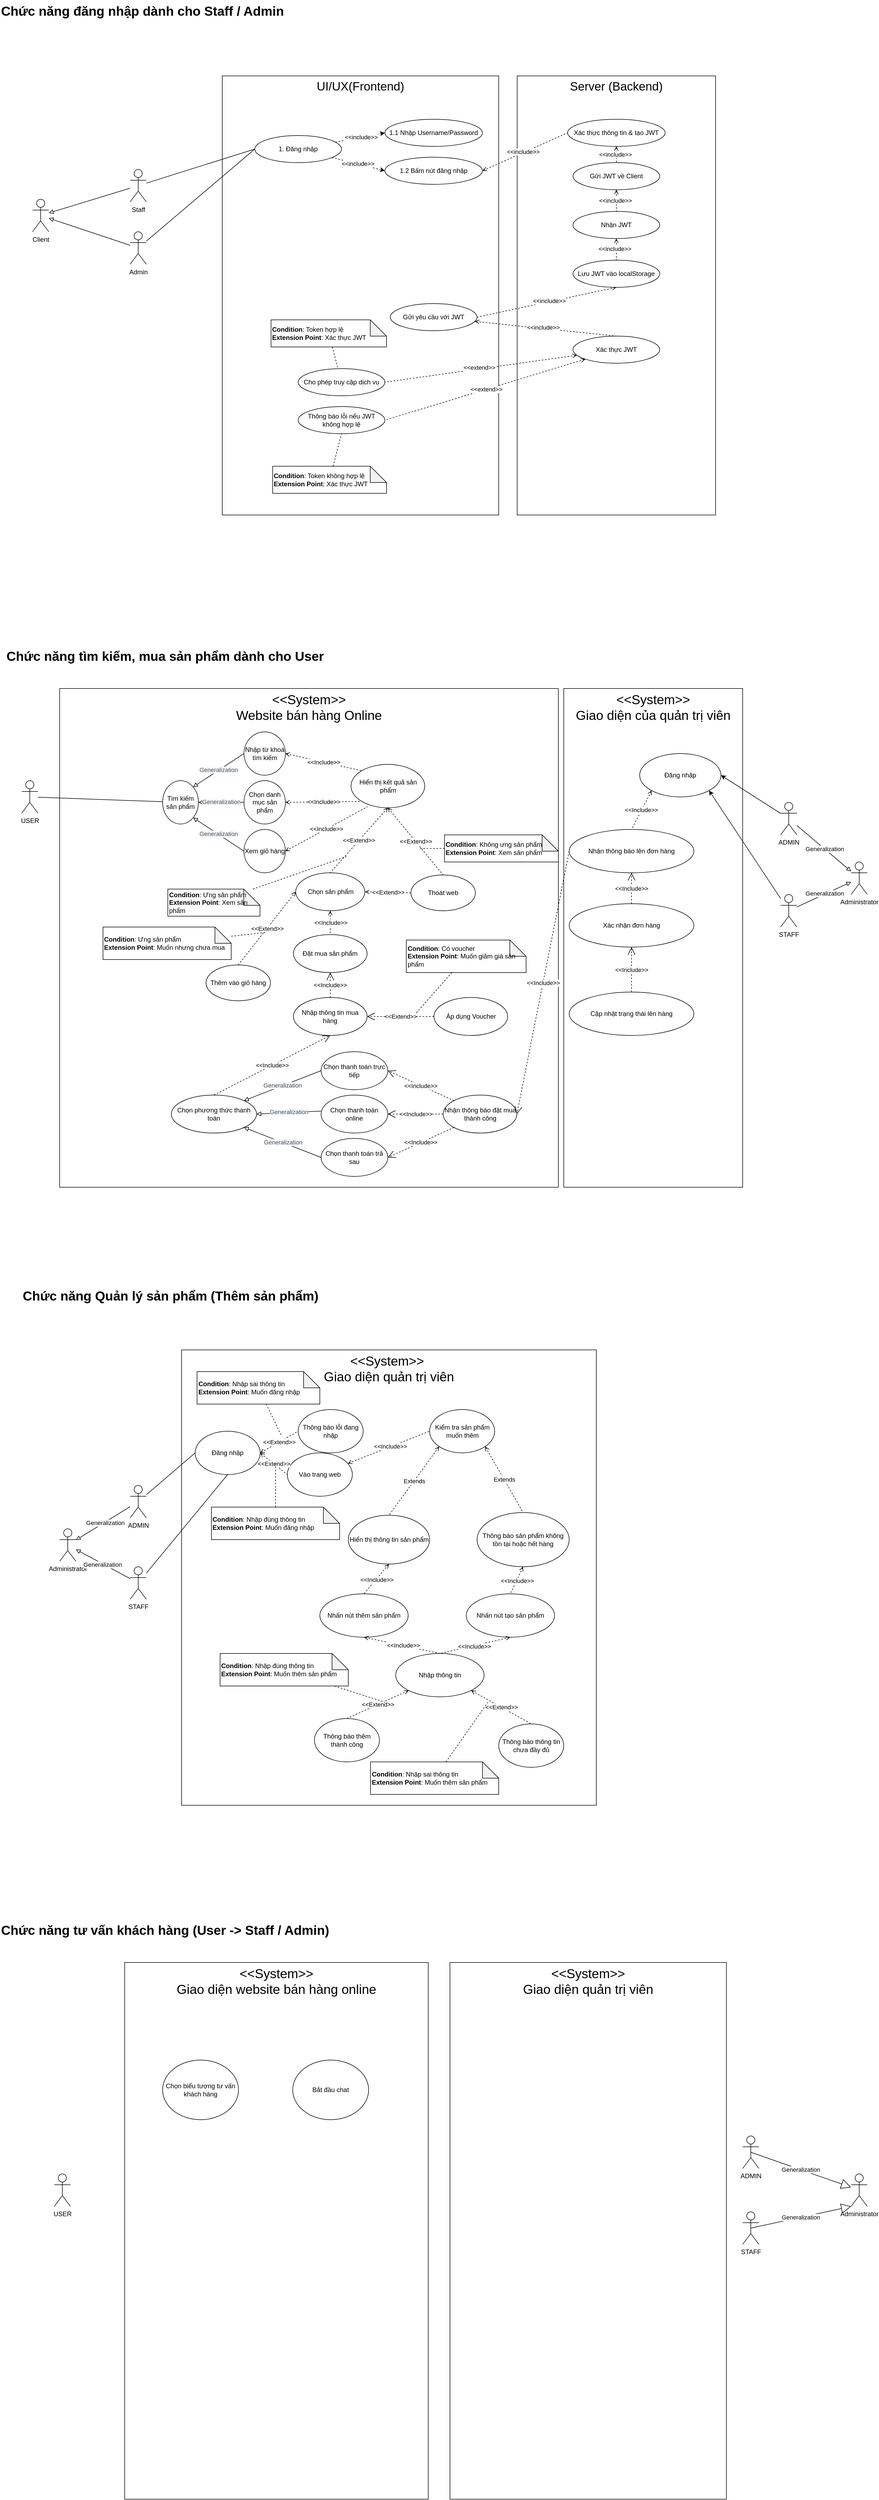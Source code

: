 <mxfile version="26.2.12">
  <diagram name="Trang-1" id="uE7v1yjlajYzolNaUygS">
    <mxGraphModel dx="1735" dy="499" grid="1" gridSize="10" guides="1" tooltips="1" connect="1" arrows="1" fold="1" page="1" pageScale="1" pageWidth="827" pageHeight="1169" math="0" shadow="0">
      <root>
        <mxCell id="0" />
        <mxCell id="1" parent="0" />
        <mxCell id="FYOFQFYo751wViRwcOWy-70" value="" style="group" parent="1" vertex="1" connectable="0">
          <mxGeometry x="-740" y="150" width="1260" height="810" as="geometry" />
        </mxCell>
        <mxCell id="FYOFQFYo751wViRwcOWy-2" value="Server (Backend)" style="rounded=0;whiteSpace=wrap;html=1;align=center;verticalAlign=top;fontSize=22;" parent="FYOFQFYo751wViRwcOWy-70" vertex="1">
          <mxGeometry x="894" width="366" height="810" as="geometry" />
        </mxCell>
        <mxCell id="FYOFQFYo751wViRwcOWy-6" value="&lt;div&gt;&lt;span style=&quot;background-color: transparent; color: light-dark(rgb(0, 0, 0), rgb(255, 255, 255));&quot;&gt;Gửi JWT về Client&lt;/span&gt;&lt;/div&gt;" style="ellipse;whiteSpace=wrap;html=1;" parent="FYOFQFYo751wViRwcOWy-70" vertex="1">
          <mxGeometry x="997" y="160" width="160" height="50" as="geometry" />
        </mxCell>
        <mxCell id="FYOFQFYo751wViRwcOWy-27" value="UI/UX(Frontend)" style="rounded=0;whiteSpace=wrap;html=1;verticalAlign=top;fontSize=22;" parent="FYOFQFYo751wViRwcOWy-70" vertex="1">
          <mxGeometry x="350" width="510" height="810" as="geometry" />
        </mxCell>
        <mxCell id="FYOFQFYo751wViRwcOWy-16" style="edgeStyle=none;rounded=0;orthogonalLoop=1;jettySize=auto;html=1;entryX=0;entryY=0.5;entryDx=0;entryDy=0;endArrow=none;startFill=0;endFill=1;" parent="FYOFQFYo751wViRwcOWy-70" source="FYOFQFYo751wViRwcOWy-1" target="FYOFQFYo751wViRwcOWy-15" edge="1">
          <mxGeometry relative="1" as="geometry" />
        </mxCell>
        <mxCell id="FYOFQFYo751wViRwcOWy-33" style="edgeStyle=none;rounded=0;orthogonalLoop=1;jettySize=auto;html=1;endArrow=block;endFill=0;" parent="FYOFQFYo751wViRwcOWy-70" source="FYOFQFYo751wViRwcOWy-1" target="FYOFQFYo751wViRwcOWy-29" edge="1">
          <mxGeometry relative="1" as="geometry" />
        </mxCell>
        <mxCell id="FYOFQFYo751wViRwcOWy-1" value="Staff" style="shape=umlActor;verticalLabelPosition=bottom;verticalAlign=top;html=1;outlineConnect=0;" parent="FYOFQFYo751wViRwcOWy-70" vertex="1">
          <mxGeometry x="180" y="172.5" width="30" height="60" as="geometry" />
        </mxCell>
        <mxCell id="FYOFQFYo751wViRwcOWy-3" value="1.1 Nhập Username/Password" style="ellipse;whiteSpace=wrap;html=1;" parent="FYOFQFYo751wViRwcOWy-70" vertex="1">
          <mxGeometry x="650" y="80" width="180" height="50" as="geometry" />
        </mxCell>
        <mxCell id="FYOFQFYo751wViRwcOWy-28" style="edgeStyle=none;rounded=0;orthogonalLoop=1;jettySize=auto;html=1;exitX=1;exitY=0.5;exitDx=0;exitDy=0;entryX=0;entryY=0.5;entryDx=0;entryDy=0;dashed=1;startArrow=open;startFill=0;endArrow=none;" parent="FYOFQFYo751wViRwcOWy-70" source="FYOFQFYo751wViRwcOWy-4" target="FYOFQFYo751wViRwcOWy-5" edge="1">
          <mxGeometry relative="1" as="geometry" />
        </mxCell>
        <mxCell id="FYOFQFYo751wViRwcOWy-46" value="&amp;lt;&amp;lt;include&amp;gt;&amp;gt;" style="edgeLabel;html=1;align=center;verticalAlign=middle;resizable=0;points=[];" parent="FYOFQFYo751wViRwcOWy-28" vertex="1" connectable="0">
          <mxGeometry x="-0.035" y="2" relative="1" as="geometry">
            <mxPoint as="offset" />
          </mxGeometry>
        </mxCell>
        <mxCell id="FYOFQFYo751wViRwcOWy-4" value="1.2 Bấm nút đăng nhập" style="ellipse;whiteSpace=wrap;html=1;" parent="FYOFQFYo751wViRwcOWy-70" vertex="1">
          <mxGeometry x="650" y="150" width="180" height="50" as="geometry" />
        </mxCell>
        <mxCell id="FYOFQFYo751wViRwcOWy-36" style="edgeStyle=none;rounded=0;orthogonalLoop=1;jettySize=auto;html=1;exitX=0.5;exitY=1;exitDx=0;exitDy=0;entryX=0.5;entryY=0;entryDx=0;entryDy=0;endArrow=none;startFill=0;dashed=1;endFill=1;startArrow=open;" parent="FYOFQFYo751wViRwcOWy-70" source="FYOFQFYo751wViRwcOWy-5" target="FYOFQFYo751wViRwcOWy-6" edge="1">
          <mxGeometry relative="1" as="geometry" />
        </mxCell>
        <mxCell id="FYOFQFYo751wViRwcOWy-47" value="&amp;lt;&amp;lt;include&amp;gt;&amp;gt;" style="edgeLabel;html=1;align=center;verticalAlign=middle;resizable=0;points=[];" parent="FYOFQFYo751wViRwcOWy-36" vertex="1" connectable="0">
          <mxGeometry x="-0.011" y="-2" relative="1" as="geometry">
            <mxPoint as="offset" />
          </mxGeometry>
        </mxCell>
        <mxCell id="FYOFQFYo751wViRwcOWy-5" value="Xác thực thông tin &amp;amp; tạo JWT" style="ellipse;whiteSpace=wrap;html=1;" parent="FYOFQFYo751wViRwcOWy-70" vertex="1">
          <mxGeometry x="987" y="80" width="180" height="50" as="geometry" />
        </mxCell>
        <mxCell id="FYOFQFYo751wViRwcOWy-40" style="edgeStyle=none;rounded=0;orthogonalLoop=1;jettySize=auto;html=1;exitX=0.5;exitY=1;exitDx=0;exitDy=0;entryX=1;entryY=0.5;entryDx=0;entryDy=0;dashed=1;startArrow=open;startFill=0;endArrow=none;" parent="FYOFQFYo751wViRwcOWy-70" source="FYOFQFYo751wViRwcOWy-8" target="FYOFQFYo751wViRwcOWy-9" edge="1">
          <mxGeometry relative="1" as="geometry" />
        </mxCell>
        <mxCell id="FYOFQFYo751wViRwcOWy-50" value="&amp;lt;&amp;lt;include&amp;gt;&amp;gt;" style="edgeLabel;html=1;align=center;verticalAlign=middle;resizable=0;points=[];" parent="FYOFQFYo751wViRwcOWy-40" vertex="1" connectable="0">
          <mxGeometry x="-0.036" y="-2" relative="1" as="geometry">
            <mxPoint as="offset" />
          </mxGeometry>
        </mxCell>
        <mxCell id="FYOFQFYo751wViRwcOWy-8" value="Lưu JWT vào localStorage" style="ellipse;whiteSpace=wrap;html=1;" parent="FYOFQFYo751wViRwcOWy-70" vertex="1">
          <mxGeometry x="997" y="340" width="160" height="50" as="geometry" />
        </mxCell>
        <mxCell id="FYOFQFYo751wViRwcOWy-41" style="edgeStyle=none;rounded=0;orthogonalLoop=1;jettySize=auto;html=1;entryX=0.5;entryY=0;entryDx=0;entryDy=0;dashed=1;startArrow=open;startFill=0;endArrow=none;" parent="FYOFQFYo751wViRwcOWy-70" source="FYOFQFYo751wViRwcOWy-9" target="FYOFQFYo751wViRwcOWy-10" edge="1">
          <mxGeometry relative="1" as="geometry" />
        </mxCell>
        <mxCell id="FYOFQFYo751wViRwcOWy-51" value="&amp;lt;&amp;lt;include&amp;gt;&amp;gt;" style="edgeLabel;html=1;align=center;verticalAlign=middle;resizable=0;points=[];" parent="FYOFQFYo751wViRwcOWy-41" vertex="1" connectable="0">
          <mxGeometry x="-0.039" y="2" relative="1" as="geometry">
            <mxPoint as="offset" />
          </mxGeometry>
        </mxCell>
        <mxCell id="FYOFQFYo751wViRwcOWy-9" value="Gửi yêu cầu với JWT" style="ellipse;whiteSpace=wrap;html=1;" parent="FYOFQFYo751wViRwcOWy-70" vertex="1">
          <mxGeometry x="660" y="420" width="160" height="50" as="geometry" />
        </mxCell>
        <mxCell id="FYOFQFYo751wViRwcOWy-66" style="edgeStyle=none;rounded=0;orthogonalLoop=1;jettySize=auto;html=1;entryX=1;entryY=0.5;entryDx=0;entryDy=0;dashed=1;startArrow=open;startFill=0;endArrow=none;" parent="FYOFQFYo751wViRwcOWy-70" source="FYOFQFYo751wViRwcOWy-10" target="FYOFQFYo751wViRwcOWy-11" edge="1">
          <mxGeometry relative="1" as="geometry" />
        </mxCell>
        <mxCell id="FYOFQFYo751wViRwcOWy-68" value="&amp;lt;&amp;lt;extend&amp;gt;&amp;gt;" style="edgeLabel;html=1;align=center;verticalAlign=middle;resizable=0;points=[];" parent="FYOFQFYo751wViRwcOWy-66" vertex="1" connectable="0">
          <mxGeometry x="0.022" y="-3" relative="1" as="geometry">
            <mxPoint x="1" as="offset" />
          </mxGeometry>
        </mxCell>
        <mxCell id="FYOFQFYo751wViRwcOWy-67" style="edgeStyle=none;rounded=0;orthogonalLoop=1;jettySize=auto;html=1;entryX=1;entryY=0.5;entryDx=0;entryDy=0;dashed=1;startArrow=open;startFill=0;endArrow=none;" parent="FYOFQFYo751wViRwcOWy-70" source="FYOFQFYo751wViRwcOWy-10" target="FYOFQFYo751wViRwcOWy-12" edge="1">
          <mxGeometry relative="1" as="geometry" />
        </mxCell>
        <mxCell id="FYOFQFYo751wViRwcOWy-69" value="&amp;lt;&amp;lt;extend&amp;gt;&amp;gt;" style="edgeLabel;html=1;align=center;verticalAlign=middle;resizable=0;points=[];" parent="FYOFQFYo751wViRwcOWy-67" vertex="1" connectable="0">
          <mxGeometry x="-0.01" relative="1" as="geometry">
            <mxPoint as="offset" />
          </mxGeometry>
        </mxCell>
        <mxCell id="FYOFQFYo751wViRwcOWy-10" value="Xác thực JWT" style="ellipse;whiteSpace=wrap;html=1;" parent="FYOFQFYo751wViRwcOWy-70" vertex="1">
          <mxGeometry x="997" y="480" width="160" height="50" as="geometry" />
        </mxCell>
        <mxCell id="FYOFQFYo751wViRwcOWy-11" value="Cho phép truy cập dịch vụ" style="ellipse;whiteSpace=wrap;html=1;" parent="FYOFQFYo751wViRwcOWy-70" vertex="1">
          <mxGeometry x="490" y="540" width="160" height="50" as="geometry" />
        </mxCell>
        <mxCell id="FYOFQFYo751wViRwcOWy-12" value="Thông báo lỗi nếu JWT không hợp lệ" style="ellipse;whiteSpace=wrap;html=1;" parent="FYOFQFYo751wViRwcOWy-70" vertex="1">
          <mxGeometry x="490" y="610" width="160" height="50" as="geometry" />
        </mxCell>
        <mxCell id="FYOFQFYo751wViRwcOWy-19" style="edgeStyle=none;rounded=0;orthogonalLoop=1;jettySize=auto;html=1;entryX=0;entryY=0.5;entryDx=0;entryDy=0;dashed=1;" parent="FYOFQFYo751wViRwcOWy-70" source="FYOFQFYo751wViRwcOWy-15" target="FYOFQFYo751wViRwcOWy-3" edge="1">
          <mxGeometry relative="1" as="geometry" />
        </mxCell>
        <mxCell id="FYOFQFYo751wViRwcOWy-23" value="&amp;lt;&amp;lt;include&amp;gt;&amp;gt;" style="edgeLabel;html=1;align=center;verticalAlign=middle;resizable=0;points=[];" parent="FYOFQFYo751wViRwcOWy-19" vertex="1" connectable="0">
          <mxGeometry x="0.037" y="1" relative="1" as="geometry">
            <mxPoint as="offset" />
          </mxGeometry>
        </mxCell>
        <mxCell id="FYOFQFYo751wViRwcOWy-24" style="edgeStyle=none;rounded=0;orthogonalLoop=1;jettySize=auto;html=1;entryX=0;entryY=0.5;entryDx=0;entryDy=0;dashed=1;" parent="FYOFQFYo751wViRwcOWy-70" source="FYOFQFYo751wViRwcOWy-15" target="FYOFQFYo751wViRwcOWy-4" edge="1">
          <mxGeometry relative="1" as="geometry" />
        </mxCell>
        <mxCell id="FYOFQFYo751wViRwcOWy-26" value="&amp;lt;&amp;lt;include&amp;gt;&amp;gt;" style="edgeLabel;html=1;align=center;verticalAlign=middle;resizable=0;points=[];" parent="FYOFQFYo751wViRwcOWy-24" vertex="1" connectable="0">
          <mxGeometry x="-0.036" y="1" relative="1" as="geometry">
            <mxPoint as="offset" />
          </mxGeometry>
        </mxCell>
        <mxCell id="FYOFQFYo751wViRwcOWy-15" value="1. Đăng nhập" style="ellipse;whiteSpace=wrap;html=1;" parent="FYOFQFYo751wViRwcOWy-70" vertex="1">
          <mxGeometry x="410" y="110" width="160" height="50" as="geometry" />
        </mxCell>
        <mxCell id="FYOFQFYo751wViRwcOWy-29" value="Client" style="shape=umlActor;verticalLabelPosition=bottom;verticalAlign=top;html=1;outlineConnect=0;" parent="FYOFQFYo751wViRwcOWy-70" vertex="1">
          <mxGeometry y="227.5" width="30" height="60" as="geometry" />
        </mxCell>
        <mxCell id="FYOFQFYo751wViRwcOWy-34" style="edgeStyle=none;rounded=0;orthogonalLoop=1;jettySize=auto;html=1;endArrow=block;endFill=0;" parent="FYOFQFYo751wViRwcOWy-70" source="FYOFQFYo751wViRwcOWy-30" target="FYOFQFYo751wViRwcOWy-29" edge="1">
          <mxGeometry relative="1" as="geometry">
            <mxPoint x="180" y="317.5" as="sourcePoint" />
          </mxGeometry>
        </mxCell>
        <mxCell id="FYOFQFYo751wViRwcOWy-44" style="edgeStyle=none;rounded=0;orthogonalLoop=1;jettySize=auto;html=1;entryX=0;entryY=0.5;entryDx=0;entryDy=0;endArrow=none;startFill=0;" parent="FYOFQFYo751wViRwcOWy-70" source="FYOFQFYo751wViRwcOWy-30" target="FYOFQFYo751wViRwcOWy-15" edge="1">
          <mxGeometry relative="1" as="geometry" />
        </mxCell>
        <mxCell id="FYOFQFYo751wViRwcOWy-30" value="Admin" style="shape=umlActor;verticalLabelPosition=bottom;verticalAlign=top;html=1;outlineConnect=0;" parent="FYOFQFYo751wViRwcOWy-70" vertex="1">
          <mxGeometry x="180" y="287.5" width="30" height="60" as="geometry" />
        </mxCell>
        <mxCell id="FYOFQFYo751wViRwcOWy-35" style="edgeStyle=none;rounded=0;orthogonalLoop=1;jettySize=auto;html=1;exitX=0;exitY=0.5;exitDx=0;exitDy=0;" parent="FYOFQFYo751wViRwcOWy-70" source="FYOFQFYo751wViRwcOWy-27" target="FYOFQFYo751wViRwcOWy-27" edge="1">
          <mxGeometry relative="1" as="geometry" />
        </mxCell>
        <mxCell id="FYOFQFYo751wViRwcOWy-39" style="edgeStyle=none;rounded=0;orthogonalLoop=1;jettySize=auto;html=1;exitX=0.5;exitY=1;exitDx=0;exitDy=0;entryX=0.5;entryY=0;entryDx=0;entryDy=0;dashed=1;startArrow=open;startFill=0;endArrow=none;" parent="FYOFQFYo751wViRwcOWy-70" source="FYOFQFYo751wViRwcOWy-37" target="FYOFQFYo751wViRwcOWy-8" edge="1">
          <mxGeometry relative="1" as="geometry" />
        </mxCell>
        <mxCell id="FYOFQFYo751wViRwcOWy-49" value="&amp;lt;&amp;lt;include&amp;gt;&amp;gt;" style="edgeLabel;html=1;align=center;verticalAlign=middle;resizable=0;points=[];" parent="FYOFQFYo751wViRwcOWy-39" vertex="1" connectable="0">
          <mxGeometry x="-0.051" y="-3" relative="1" as="geometry">
            <mxPoint as="offset" />
          </mxGeometry>
        </mxCell>
        <mxCell id="FYOFQFYo751wViRwcOWy-37" value="Nhận JWT" style="ellipse;whiteSpace=wrap;html=1;" parent="FYOFQFYo751wViRwcOWy-70" vertex="1">
          <mxGeometry x="997" y="250" width="160" height="50" as="geometry" />
        </mxCell>
        <mxCell id="FYOFQFYo751wViRwcOWy-38" style="edgeStyle=none;rounded=0;orthogonalLoop=1;jettySize=auto;html=1;exitX=0.5;exitY=1;exitDx=0;exitDy=0;entryX=0.5;entryY=0;entryDx=0;entryDy=0;dashed=1;startArrow=open;startFill=0;endArrow=none;" parent="FYOFQFYo751wViRwcOWy-70" source="FYOFQFYo751wViRwcOWy-6" target="FYOFQFYo751wViRwcOWy-37" edge="1">
          <mxGeometry relative="1" as="geometry" />
        </mxCell>
        <mxCell id="FYOFQFYo751wViRwcOWy-48" value="&amp;lt;&amp;lt;include&amp;gt;&amp;gt;" style="edgeLabel;html=1;align=center;verticalAlign=middle;resizable=0;points=[];" parent="FYOFQFYo751wViRwcOWy-38" vertex="1" connectable="0">
          <mxGeometry x="0.003" y="-2" relative="1" as="geometry">
            <mxPoint as="offset" />
          </mxGeometry>
        </mxCell>
        <mxCell id="FYOFQFYo751wViRwcOWy-63" style="edgeStyle=none;rounded=0;orthogonalLoop=1;jettySize=auto;html=1;endArrow=none;startFill=0;dashed=1;" parent="FYOFQFYo751wViRwcOWy-70" source="FYOFQFYo751wViRwcOWy-54" target="FYOFQFYo751wViRwcOWy-11" edge="1">
          <mxGeometry relative="1" as="geometry">
            <mxPoint x="780" y="570" as="targetPoint" />
          </mxGeometry>
        </mxCell>
        <mxCell id="FYOFQFYo751wViRwcOWy-54" value="&lt;div style=&quot;&quot;&gt;&lt;span style=&quot;background-color: transparent; color: light-dark(rgb(0, 0, 0), rgb(255, 255, 255));&quot;&gt;&lt;b&gt;Condition&lt;/b&gt;: Token hợp lệ&lt;/span&gt;&lt;/div&gt;&lt;div style=&quot;&quot;&gt;&lt;span style=&quot;background-color: transparent; color: light-dark(rgb(0, 0, 0), rgb(255, 255, 255));&quot;&gt;&lt;b&gt;Extension Point&lt;/b&gt;: Xác thực JWT&lt;/span&gt;&lt;/div&gt;" style="shape=note;whiteSpace=wrap;html=1;backgroundOutline=1;darkOpacity=0.05;align=left;" parent="FYOFQFYo751wViRwcOWy-70" vertex="1">
          <mxGeometry x="440" y="450" width="213" height="50" as="geometry" />
        </mxCell>
        <mxCell id="FYOFQFYo751wViRwcOWy-64" style="edgeStyle=none;rounded=0;orthogonalLoop=1;jettySize=auto;html=1;endArrow=none;startFill=0;dashed=1;entryX=0.5;entryY=1;entryDx=0;entryDy=0;" parent="FYOFQFYo751wViRwcOWy-70" source="FYOFQFYo751wViRwcOWy-57" target="FYOFQFYo751wViRwcOWy-12" edge="1">
          <mxGeometry relative="1" as="geometry">
            <mxPoint x="790" y="620" as="targetPoint" />
          </mxGeometry>
        </mxCell>
        <mxCell id="FYOFQFYo751wViRwcOWy-57" value="&lt;div style=&quot;&quot;&gt;&lt;span style=&quot;background-color: transparent; color: light-dark(rgb(0, 0, 0), rgb(255, 255, 255));&quot;&gt;&lt;b&gt;Condition&lt;/b&gt;: Token không hợp lệ&lt;/span&gt;&lt;/div&gt;&lt;div style=&quot;&quot;&gt;&lt;span style=&quot;background-color: transparent; color: light-dark(rgb(0, 0, 0), rgb(255, 255, 255));&quot;&gt;&lt;b&gt;Extension Point&lt;/b&gt;: Xác thực JWT&lt;/span&gt;&lt;/div&gt;" style="shape=note;whiteSpace=wrap;html=1;backgroundOutline=1;darkOpacity=0.05;align=left;" parent="FYOFQFYo751wViRwcOWy-70" vertex="1">
          <mxGeometry x="443" y="720" width="210" height="50" as="geometry" />
        </mxCell>
        <mxCell id="FYOFQFYo751wViRwcOWy-72" value="&lt;h1 style=&quot;margin-top: 0px;&quot;&gt;Chức năng đăng nhập dành cho Staff / Admin&lt;/h1&gt;" style="text;html=1;whiteSpace=wrap;overflow=hidden;rounded=0;" parent="1" vertex="1">
          <mxGeometry x="-800" y="10" width="540" height="40" as="geometry" />
        </mxCell>
        <mxCell id="jMvjwCM3jkftyoJlGopW-1" value="&lt;h1 style=&quot;margin-top: 0px;&quot;&gt;Chức năng tìm kiếm, mua sản phẩm dành cho User&lt;/h1&gt;" style="text;html=1;whiteSpace=wrap;overflow=hidden;rounded=0;" parent="1" vertex="1">
          <mxGeometry x="-790" y="1200" width="600" height="40" as="geometry" />
        </mxCell>
        <mxCell id="jMvjwCM3jkftyoJlGopW-280" value="&lt;h1 style=&quot;margin-top: 0px;&quot;&gt;Chức năng Quản lý sản phẩm (Thêm sản phẩm)&lt;/h1&gt;" style="text;html=1;whiteSpace=wrap;overflow=hidden;rounded=0;" parent="1" vertex="1">
          <mxGeometry x="-760" y="2380" width="600" height="40" as="geometry" />
        </mxCell>
        <mxCell id="jMvjwCM3jkftyoJlGopW-49" value="USER" style="shape=umlActor;verticalLabelPosition=bottom;verticalAlign=top;html=1;outlineConnect=0;" parent="1" vertex="1">
          <mxGeometry x="-760" y="1450" width="30" height="60" as="geometry" />
        </mxCell>
        <mxCell id="jMvjwCM3jkftyoJlGopW-215" value="" style="group" parent="1" vertex="1" connectable="0">
          <mxGeometry x="-690" y="1280" width="920" height="920" as="geometry" />
        </mxCell>
        <mxCell id="jMvjwCM3jkftyoJlGopW-50" value="&lt;font style=&quot;font-size: 24px;&quot;&gt;&amp;lt;&amp;lt;System&amp;gt;&amp;gt;&lt;/font&gt;&lt;div&gt;&lt;font style=&quot;font-size: 24px;&quot;&gt;Website bán hàng Online&lt;/font&gt;&lt;/div&gt;" style="rounded=0;whiteSpace=wrap;html=1;align=center;verticalAlign=top;container=0;" parent="jMvjwCM3jkftyoJlGopW-215" vertex="1">
          <mxGeometry width="920" height="920" as="geometry" />
        </mxCell>
        <mxCell id="jMvjwCM3jkftyoJlGopW-51" value="Tìm kiếm sản phẩm" style="ellipse;whiteSpace=wrap;html=1;container=0;" parent="jMvjwCM3jkftyoJlGopW-215" vertex="1">
          <mxGeometry x="190" y="170" width="66" height="80" as="geometry" />
        </mxCell>
        <mxCell id="jMvjwCM3jkftyoJlGopW-53" value="" style="endArrow=none;endSize=16;endFill=0;html=1;rounded=0;exitX=1;exitY=0;exitDx=0;exitDy=0;entryX=0;entryY=0.5;entryDx=0;entryDy=0;startArrow=block;startFill=0;" parent="jMvjwCM3jkftyoJlGopW-215" source="jMvjwCM3jkftyoJlGopW-51" target="jMvjwCM3jkftyoJlGopW-54" edge="1">
          <mxGeometry width="160" relative="1" as="geometry">
            <mxPoint x="240" y="210" as="sourcePoint" />
            <mxPoint x="350.5" y="210" as="targetPoint" />
          </mxGeometry>
        </mxCell>
        <mxCell id="jMvjwCM3jkftyoJlGopW-115" value="&lt;span style=&quot;color: rgb(69, 79, 89); text-align: left; text-wrap-mode: wrap; background-color: rgb(247, 248, 249);&quot;&gt;&lt;font face=&quot;Helvetica&quot;&gt;Generalization&lt;/font&gt;&lt;/span&gt;" style="edgeLabel;html=1;align=center;verticalAlign=middle;resizable=0;points=[];fontSize=11;container=0;" parent="jMvjwCM3jkftyoJlGopW-53" vertex="1" connectable="0">
          <mxGeometry x="0.0" y="1" relative="1" as="geometry">
            <mxPoint as="offset" />
          </mxGeometry>
        </mxCell>
        <mxCell id="jMvjwCM3jkftyoJlGopW-54" value="Nhập từ khoá tìm kiếm" style="ellipse;whiteSpace=wrap;html=1;container=0;" parent="jMvjwCM3jkftyoJlGopW-215" vertex="1">
          <mxGeometry x="340" y="80" width="76.5" height="80" as="geometry" />
        </mxCell>
        <mxCell id="jMvjwCM3jkftyoJlGopW-56" value="Chọn danh mục sản phẩm" style="ellipse;whiteSpace=wrap;html=1;container=0;" parent="jMvjwCM3jkftyoJlGopW-215" vertex="1">
          <mxGeometry x="340" y="170" width="76.5" height="80" as="geometry" />
        </mxCell>
        <mxCell id="jMvjwCM3jkftyoJlGopW-58" value="" style="endArrow=none;endSize=16;endFill=0;html=1;rounded=0;exitX=1;exitY=0.5;exitDx=0;exitDy=0;entryX=0;entryY=0.5;entryDx=0;entryDy=0;startArrow=block;startFill=0;" parent="jMvjwCM3jkftyoJlGopW-215" source="jMvjwCM3jkftyoJlGopW-51" target="jMvjwCM3jkftyoJlGopW-56" edge="1">
          <mxGeometry width="160" relative="1" as="geometry">
            <mxPoint x="206" y="240" as="sourcePoint" />
            <mxPoint x="342" y="240" as="targetPoint" />
          </mxGeometry>
        </mxCell>
        <mxCell id="jMvjwCM3jkftyoJlGopW-116" value="&lt;span style=&quot;color: rgba(0, 0, 0, 0); font-family: monospace; font-size: 0px; text-align: start; background-color: rgb(236, 236, 236);&quot;&gt;%3CmxGraphModel%3E%3Croot%3E%3CmxCell%20id%3D%220%22%2F%3E%3CmxCell%20id%3D%221%22%20parent%3D%220%22%2F%3E%3CmxCell%20id%3D%222%22%20value%3D%22%26lt%3Bspan%20style%3D%26quot%3Bcolor%3A%20rgb(69%2C%2079%2C%2089)%3B%20text-align%3A%20left%3B%20text-wrap-mode%3A%20wrap%3B%20background-color%3A%20rgb(247%2C%20248%2C%20249)%3B%26quot%3B%26gt%3B%26lt%3Bfont%20face%3D%26quot%3BHelvetica%26quot%3B%26gt%3BGeneralization%26lt%3B%2Ffont%26gt%3B%26lt%3B%2Fspan%26gt%3B%22%20style%3D%22edgeLabel%3Bhtml%3D1%3Balign%3Dcenter%3BverticalAlign%3Dmiddle%3Bresizable%3D0%3Bpoints%3D%5B%5D%3BfontSize%3D11%3B%22%20vertex%3D%221%22%20connectable%3D%220%22%20parent%3D%221%22%3E%3CmxGeometry%20x%3D%22-219.395%22%20y%3D%221434.872%22%20as%3D%22geometry%22%2F%3E%3C%2FmxCell%3E%3C%2Froot%3E%3C%2FmxGraphModel%3E&lt;/span&gt;" style="edgeLabel;html=1;align=center;verticalAlign=middle;resizable=0;points=[];container=0;" parent="jMvjwCM3jkftyoJlGopW-58" vertex="1" connectable="0">
          <mxGeometry x="0.009" y="2" relative="1" as="geometry">
            <mxPoint y="1" as="offset" />
          </mxGeometry>
        </mxCell>
        <mxCell id="jMvjwCM3jkftyoJlGopW-117" value="&lt;span style=&quot;color: rgb(69, 79, 89); text-align: left; text-wrap-mode: wrap; background-color: rgb(247, 248, 249);&quot;&gt;Generalization&lt;/span&gt;" style="edgeLabel;html=1;align=center;verticalAlign=middle;resizable=0;points=[];container=0;" parent="jMvjwCM3jkftyoJlGopW-58" vertex="1" connectable="0">
          <mxGeometry x="-0.009" y="1" relative="1" as="geometry">
            <mxPoint as="offset" />
          </mxGeometry>
        </mxCell>
        <mxCell id="jMvjwCM3jkftyoJlGopW-59" value="Hiển thị kết quả sản phẩm" style="ellipse;whiteSpace=wrap;html=1;container=0;" parent="jMvjwCM3jkftyoJlGopW-215" vertex="1">
          <mxGeometry x="537.5" y="140" width="136" height="80" as="geometry" />
        </mxCell>
        <mxCell id="jMvjwCM3jkftyoJlGopW-62" value="&amp;lt;&amp;lt;Include&amp;gt;&amp;gt;" style="endArrow=none;endSize=12;dashed=1;html=1;rounded=0;exitX=1;exitY=0.5;exitDx=0;exitDy=0;entryX=0;entryY=1;entryDx=0;entryDy=0;startArrow=open;startFill=0;" parent="jMvjwCM3jkftyoJlGopW-215" source="jMvjwCM3jkftyoJlGopW-56" target="jMvjwCM3jkftyoJlGopW-59" edge="1">
          <mxGeometry width="160" relative="1" as="geometry">
            <mxPoint x="265.5" y="380" as="sourcePoint" />
            <mxPoint x="401.5" y="380" as="targetPoint" />
          </mxGeometry>
        </mxCell>
        <mxCell id="jMvjwCM3jkftyoJlGopW-63" value="&amp;lt;&amp;lt;Include&amp;gt;&amp;gt;" style="endArrow=none;endSize=12;dashed=1;html=1;rounded=0;exitX=1;exitY=0.5;exitDx=0;exitDy=0;entryX=0;entryY=0;entryDx=0;entryDy=0;startArrow=open;startFill=0;" parent="jMvjwCM3jkftyoJlGopW-215" source="jMvjwCM3jkftyoJlGopW-54" target="jMvjwCM3jkftyoJlGopW-59" edge="1">
          <mxGeometry width="160" relative="1" as="geometry">
            <mxPoint x="376" y="240" as="sourcePoint" />
            <mxPoint x="495" y="190" as="targetPoint" />
          </mxGeometry>
        </mxCell>
        <mxCell id="jMvjwCM3jkftyoJlGopW-174" style="edgeStyle=none;rounded=0;orthogonalLoop=1;jettySize=auto;html=1;exitX=0.5;exitY=1;exitDx=0;exitDy=0;entryX=0.5;entryY=0;entryDx=0;entryDy=0;startArrow=open;startFill=0;endArrow=none;dashed=1;" parent="jMvjwCM3jkftyoJlGopW-215" source="jMvjwCM3jkftyoJlGopW-114" target="jMvjwCM3jkftyoJlGopW-171" edge="1">
          <mxGeometry relative="1" as="geometry" />
        </mxCell>
        <mxCell id="jMvjwCM3jkftyoJlGopW-178" value="&amp;lt;&amp;lt;Include&amp;gt;&amp;gt;" style="edgeLabel;html=1;align=center;verticalAlign=middle;resizable=0;points=[];container=0;" parent="jMvjwCM3jkftyoJlGopW-174" vertex="1" connectable="0">
          <mxGeometry x="-0.003" relative="1" as="geometry">
            <mxPoint as="offset" />
          </mxGeometry>
        </mxCell>
        <mxCell id="jMvjwCM3jkftyoJlGopW-114" value="Chọn sản phẩm" style="ellipse;whiteSpace=wrap;html=1;verticalAlign=middle;spacingTop=0;container=0;" parent="jMvjwCM3jkftyoJlGopW-215" vertex="1">
          <mxGeometry x="435.5" y="340" width="127.5" height="70" as="geometry" />
        </mxCell>
        <mxCell id="jMvjwCM3jkftyoJlGopW-118" value="&amp;lt;&amp;lt;Extend&amp;gt;&amp;gt;" style="endArrow=none;endSize=12;dashed=1;html=1;rounded=0;exitX=0.5;exitY=1;exitDx=0;exitDy=0;entryX=0.5;entryY=0;entryDx=0;entryDy=0;startFill=0;startArrow=open;" parent="jMvjwCM3jkftyoJlGopW-215" source="jMvjwCM3jkftyoJlGopW-59" target="jMvjwCM3jkftyoJlGopW-114" edge="1">
          <mxGeometry width="160" relative="1" as="geometry">
            <mxPoint x="333.5" y="320" as="sourcePoint" />
            <mxPoint x="469.5" y="320" as="targetPoint" />
          </mxGeometry>
        </mxCell>
        <mxCell id="jMvjwCM3jkftyoJlGopW-176" style="edgeStyle=none;rounded=0;orthogonalLoop=1;jettySize=auto;html=1;exitX=0;exitY=0.5;exitDx=0;exitDy=0;entryX=1;entryY=0.5;entryDx=0;entryDy=0;dashed=1;endArrow=open;endFill=0;" parent="jMvjwCM3jkftyoJlGopW-215" source="jMvjwCM3jkftyoJlGopW-119" target="jMvjwCM3jkftyoJlGopW-114" edge="1">
          <mxGeometry relative="1" as="geometry" />
        </mxCell>
        <mxCell id="jMvjwCM3jkftyoJlGopW-177" value="&amp;lt;&amp;lt;Extend&amp;gt;&amp;gt;" style="edgeLabel;html=1;align=center;verticalAlign=middle;resizable=0;points=[];container=0;" parent="jMvjwCM3jkftyoJlGopW-176" vertex="1" connectable="0">
          <mxGeometry x="0.014" relative="1" as="geometry">
            <mxPoint x="1" as="offset" />
          </mxGeometry>
        </mxCell>
        <mxCell id="jMvjwCM3jkftyoJlGopW-119" value="Thoát web" style="ellipse;whiteSpace=wrap;html=1;container=0;" parent="jMvjwCM3jkftyoJlGopW-215" vertex="1">
          <mxGeometry x="648" y="344" width="119" height="66" as="geometry" />
        </mxCell>
        <mxCell id="jMvjwCM3jkftyoJlGopW-120" value="&amp;lt;&amp;lt;Extend&amp;gt;&amp;gt;" style="endArrow=none;endSize=12;dashed=1;html=1;rounded=0;exitX=0.5;exitY=1;exitDx=0;exitDy=0;entryX=0.5;entryY=0;entryDx=0;entryDy=0;startFill=0;startArrow=open;" parent="jMvjwCM3jkftyoJlGopW-215" source="jMvjwCM3jkftyoJlGopW-59" target="jMvjwCM3jkftyoJlGopW-119" edge="1">
          <mxGeometry width="160" relative="1" as="geometry">
            <mxPoint x="529" y="230" as="sourcePoint" />
            <mxPoint x="376" y="370" as="targetPoint" />
          </mxGeometry>
        </mxCell>
        <mxCell id="jMvjwCM3jkftyoJlGopW-168" style="edgeStyle=none;rounded=0;orthogonalLoop=1;jettySize=auto;html=1;dashed=1;endArrow=none;startFill=0;" parent="jMvjwCM3jkftyoJlGopW-215" source="jMvjwCM3jkftyoJlGopW-167" edge="1">
          <mxGeometry relative="1" as="geometry">
            <mxPoint x="665" y="295" as="targetPoint" />
          </mxGeometry>
        </mxCell>
        <mxCell id="jMvjwCM3jkftyoJlGopW-167" value="&lt;div style=&quot;&quot;&gt;&lt;span style=&quot;background-color: transparent; color: light-dark(rgb(0, 0, 0), rgb(255, 255, 255));&quot;&gt;&lt;b&gt;Condition&lt;/b&gt;: Không ưng sản phẩm&lt;/span&gt;&lt;/div&gt;&lt;div style=&quot;&quot;&gt;&lt;span style=&quot;background-color: transparent; color: light-dark(rgb(0, 0, 0), rgb(255, 255, 255));&quot;&gt;&lt;b&gt;Extension Point&lt;/b&gt;: Xem sản phẩm&lt;/span&gt;&lt;/div&gt;" style="shape=note;whiteSpace=wrap;html=1;backgroundOutline=1;darkOpacity=0.05;align=left;container=0;" parent="jMvjwCM3jkftyoJlGopW-215" vertex="1">
          <mxGeometry x="710" y="270" width="210" height="50" as="geometry" />
        </mxCell>
        <mxCell id="jMvjwCM3jkftyoJlGopW-170" style="edgeStyle=none;rounded=0;orthogonalLoop=1;jettySize=auto;html=1;endArrow=none;startFill=0;dashed=1;" parent="jMvjwCM3jkftyoJlGopW-215" source="jMvjwCM3jkftyoJlGopW-169" edge="1">
          <mxGeometry relative="1" as="geometry">
            <mxPoint x="529" y="310" as="targetPoint" />
          </mxGeometry>
        </mxCell>
        <mxCell id="jMvjwCM3jkftyoJlGopW-169" value="&lt;div style=&quot;&quot;&gt;&lt;span style=&quot;background-color: transparent; color: light-dark(rgb(0, 0, 0), rgb(255, 255, 255));&quot;&gt;&lt;b&gt;Condition&lt;/b&gt;: Ưng sản phẩm&lt;/span&gt;&lt;/div&gt;&lt;div style=&quot;&quot;&gt;&lt;span style=&quot;background-color: transparent; color: light-dark(rgb(0, 0, 0), rgb(255, 255, 255));&quot;&gt;&lt;b&gt;Extension Point&lt;/b&gt;: Xem sản phẩm&lt;/span&gt;&lt;/div&gt;" style="shape=note;whiteSpace=wrap;html=1;backgroundOutline=1;darkOpacity=0.05;align=left;container=0;" parent="jMvjwCM3jkftyoJlGopW-215" vertex="1">
          <mxGeometry x="199.62" y="370" width="170" height="50" as="geometry" />
        </mxCell>
        <mxCell id="jMvjwCM3jkftyoJlGopW-171" value="Đặt mua sản phẩm" style="ellipse;whiteSpace=wrap;html=1;container=0;" parent="jMvjwCM3jkftyoJlGopW-215" vertex="1">
          <mxGeometry x="431.25" y="454" width="136" height="70" as="geometry" />
        </mxCell>
        <mxCell id="jMvjwCM3jkftyoJlGopW-180" value="Nhập thông tin mua hàng" style="ellipse;whiteSpace=wrap;html=1;container=0;" parent="jMvjwCM3jkftyoJlGopW-215" vertex="1">
          <mxGeometry x="431.25" y="570" width="136" height="70" as="geometry" />
        </mxCell>
        <mxCell id="jMvjwCM3jkftyoJlGopW-181" value="Áp dụng Voucher" style="ellipse;whiteSpace=wrap;html=1;container=0;" parent="jMvjwCM3jkftyoJlGopW-215" vertex="1">
          <mxGeometry x="690.5" y="570" width="136" height="70" as="geometry" />
        </mxCell>
        <mxCell id="jMvjwCM3jkftyoJlGopW-182" value="Chọn phương thức thanh toán" style="ellipse;whiteSpace=wrap;html=1;container=0;" parent="jMvjwCM3jkftyoJlGopW-215" vertex="1">
          <mxGeometry x="206" y="750" width="157.25" height="70" as="geometry" />
        </mxCell>
        <mxCell id="jMvjwCM3jkftyoJlGopW-183" value="&amp;lt;&amp;lt;Extend&amp;gt;&amp;gt;" style="endArrow=open;endSize=12;dashed=1;html=1;rounded=0;exitX=0;exitY=0.5;exitDx=0;exitDy=0;entryX=1;entryY=0.5;entryDx=0;entryDy=0;" parent="jMvjwCM3jkftyoJlGopW-215" source="jMvjwCM3jkftyoJlGopW-181" target="jMvjwCM3jkftyoJlGopW-180" edge="1">
          <mxGeometry width="160" relative="1" as="geometry">
            <mxPoint x="427" y="680" as="sourcePoint" />
            <mxPoint x="563" y="680" as="targetPoint" />
          </mxGeometry>
        </mxCell>
        <mxCell id="jMvjwCM3jkftyoJlGopW-184" value="&amp;lt;&amp;lt;Include&amp;gt;&amp;gt;" style="endArrow=open;endSize=12;dashed=1;html=1;rounded=0;exitX=0.5;exitY=0;exitDx=0;exitDy=0;entryX=0.5;entryY=1;entryDx=0;entryDy=0;" parent="jMvjwCM3jkftyoJlGopW-215" source="jMvjwCM3jkftyoJlGopW-180" target="jMvjwCM3jkftyoJlGopW-171" edge="1">
          <mxGeometry width="160" relative="1" as="geometry">
            <mxPoint x="690.5" y="645" as="sourcePoint" />
            <mxPoint x="575.75" y="655" as="targetPoint" />
          </mxGeometry>
        </mxCell>
        <mxCell id="jMvjwCM3jkftyoJlGopW-185" value="&amp;lt;&amp;lt;Include&amp;gt;&amp;gt;" style="endArrow=open;endSize=12;dashed=1;html=1;rounded=0;exitX=0.5;exitY=0;exitDx=0;exitDy=0;entryX=0.5;entryY=1;entryDx=0;entryDy=0;" parent="jMvjwCM3jkftyoJlGopW-215" source="jMvjwCM3jkftyoJlGopW-182" target="jMvjwCM3jkftyoJlGopW-180" edge="1">
          <mxGeometry width="160" relative="1" as="geometry">
            <mxPoint x="507.75" y="580" as="sourcePoint" />
            <mxPoint x="507.75" y="534" as="targetPoint" />
          </mxGeometry>
        </mxCell>
        <mxCell id="jMvjwCM3jkftyoJlGopW-187" style="edgeStyle=none;rounded=0;orthogonalLoop=1;jettySize=auto;html=1;exitX=0.5;exitY=0;exitDx=0;exitDy=0;entryX=0;entryY=0.5;entryDx=0;entryDy=0;endArrow=open;endFill=0;dashed=1;" parent="jMvjwCM3jkftyoJlGopW-215" source="jMvjwCM3jkftyoJlGopW-186" target="jMvjwCM3jkftyoJlGopW-114" edge="1">
          <mxGeometry relative="1" as="geometry" />
        </mxCell>
        <mxCell id="jMvjwCM3jkftyoJlGopW-188" value="&amp;lt;&amp;lt;Extend&amp;gt;&amp;gt;" style="edgeLabel;html=1;align=center;verticalAlign=middle;resizable=0;points=[];container=0;" parent="jMvjwCM3jkftyoJlGopW-187" vertex="1" connectable="0">
          <mxGeometry x="0.002" relative="1" as="geometry">
            <mxPoint as="offset" />
          </mxGeometry>
        </mxCell>
        <mxCell id="jMvjwCM3jkftyoJlGopW-186" value="Thêm vào giỏ hàng" style="ellipse;whiteSpace=wrap;html=1;container=0;" parent="jMvjwCM3jkftyoJlGopW-215" vertex="1">
          <mxGeometry x="270" y="510" width="119" height="66" as="geometry" />
        </mxCell>
        <mxCell id="jMvjwCM3jkftyoJlGopW-190" style="edgeStyle=none;rounded=0;orthogonalLoop=1;jettySize=auto;html=1;dashed=1;endArrow=none;startFill=0;" parent="jMvjwCM3jkftyoJlGopW-215" source="jMvjwCM3jkftyoJlGopW-189" edge="1">
          <mxGeometry relative="1" as="geometry">
            <mxPoint x="380" y="450" as="targetPoint" />
          </mxGeometry>
        </mxCell>
        <mxCell id="jMvjwCM3jkftyoJlGopW-189" value="&lt;div style=&quot;&quot;&gt;&lt;span style=&quot;background-color: transparent; color: light-dark(rgb(0, 0, 0), rgb(255, 255, 255));&quot;&gt;&lt;b&gt;Condition&lt;/b&gt;: Ưng sản phẩm&lt;/span&gt;&lt;/div&gt;&lt;div style=&quot;&quot;&gt;&lt;span style=&quot;background-color: transparent; color: light-dark(rgb(0, 0, 0), rgb(255, 255, 255));&quot;&gt;&lt;b&gt;Extension Point&lt;/b&gt;: Muốn nhưng chưa mua&lt;/span&gt;&lt;/div&gt;" style="shape=note;whiteSpace=wrap;html=1;backgroundOutline=1;darkOpacity=0.05;align=left;container=0;" parent="jMvjwCM3jkftyoJlGopW-215" vertex="1">
          <mxGeometry x="80" y="440" width="236.5" height="60" as="geometry" />
        </mxCell>
        <mxCell id="jMvjwCM3jkftyoJlGopW-192" style="edgeStyle=none;rounded=0;orthogonalLoop=1;jettySize=auto;html=1;endArrow=none;startFill=0;dashed=1;" parent="jMvjwCM3jkftyoJlGopW-215" source="jMvjwCM3jkftyoJlGopW-191" edge="1">
          <mxGeometry relative="1" as="geometry">
            <mxPoint x="656.5" y="600" as="targetPoint" />
          </mxGeometry>
        </mxCell>
        <mxCell id="jMvjwCM3jkftyoJlGopW-191" value="&lt;div style=&quot;&quot;&gt;&lt;span style=&quot;background-color: transparent; color: light-dark(rgb(0, 0, 0), rgb(255, 255, 255));&quot;&gt;&lt;b&gt;Condition&lt;/b&gt;: Có voucher&lt;/span&gt;&lt;/div&gt;&lt;div style=&quot;&quot;&gt;&lt;span style=&quot;background-color: transparent; color: light-dark(rgb(0, 0, 0), rgb(255, 255, 255));&quot;&gt;&lt;b&gt;Extension Point&lt;/b&gt;: Muốn giảm giá sản phẩm&lt;/span&gt;&lt;/div&gt;" style="shape=note;whiteSpace=wrap;html=1;backgroundOutline=1;darkOpacity=0.05;align=left;container=0;" parent="jMvjwCM3jkftyoJlGopW-215" vertex="1">
          <mxGeometry x="639.5" y="464" width="221" height="60" as="geometry" />
        </mxCell>
        <mxCell id="jMvjwCM3jkftyoJlGopW-193" value="Nhận thông báo đặt mua thành công" style="ellipse;whiteSpace=wrap;html=1;container=0;" parent="jMvjwCM3jkftyoJlGopW-215" vertex="1">
          <mxGeometry x="707.5" y="750" width="136" height="70" as="geometry" />
        </mxCell>
        <mxCell id="jMvjwCM3jkftyoJlGopW-194" value="Chọn thanh toán trực tiếp" style="ellipse;whiteSpace=wrap;html=1;container=0;" parent="jMvjwCM3jkftyoJlGopW-215" vertex="1">
          <mxGeometry x="482.25" y="670" width="123.25" height="70" as="geometry" />
        </mxCell>
        <mxCell id="jMvjwCM3jkftyoJlGopW-195" value="Chọn thanh toán online" style="ellipse;whiteSpace=wrap;html=1;container=0;" parent="jMvjwCM3jkftyoJlGopW-215" vertex="1">
          <mxGeometry x="482.25" y="750" width="123.25" height="70" as="geometry" />
        </mxCell>
        <mxCell id="jMvjwCM3jkftyoJlGopW-196" value="Chọn thanh toán trả sau" style="ellipse;whiteSpace=wrap;html=1;container=0;" parent="jMvjwCM3jkftyoJlGopW-215" vertex="1">
          <mxGeometry x="482.25" y="830" width="123.25" height="70" as="geometry" />
        </mxCell>
        <mxCell id="jMvjwCM3jkftyoJlGopW-197" value="" style="endArrow=none;endSize=16;endFill=0;html=1;rounded=0;exitX=1;exitY=0;exitDx=0;exitDy=0;entryX=0;entryY=0.5;entryDx=0;entryDy=0;startArrow=block;startFill=0;" parent="jMvjwCM3jkftyoJlGopW-215" source="jMvjwCM3jkftyoJlGopW-182" target="jMvjwCM3jkftyoJlGopW-194" edge="1">
          <mxGeometry width="160" relative="1" as="geometry">
            <mxPoint x="309.7" y="872" as="sourcePoint" />
            <mxPoint x="418.5" y="840" as="targetPoint" />
          </mxGeometry>
        </mxCell>
        <mxCell id="jMvjwCM3jkftyoJlGopW-198" value="&lt;span style=&quot;color: rgb(69, 79, 89); text-align: left; text-wrap-mode: wrap; background-color: rgb(247, 248, 249);&quot;&gt;&lt;font face=&quot;Helvetica&quot;&gt;Generalization&lt;/font&gt;&lt;/span&gt;" style="edgeLabel;html=1;align=center;verticalAlign=middle;resizable=0;points=[];fontSize=11;container=0;" parent="jMvjwCM3jkftyoJlGopW-197" vertex="1" connectable="0">
          <mxGeometry x="0.0" y="1" relative="1" as="geometry">
            <mxPoint as="offset" />
          </mxGeometry>
        </mxCell>
        <mxCell id="jMvjwCM3jkftyoJlGopW-199" value="" style="endArrow=none;endSize=16;endFill=0;html=1;rounded=0;exitX=1;exitY=0.5;exitDx=0;exitDy=0;entryX=-0.002;entryY=0.421;entryDx=0;entryDy=0;startArrow=block;startFill=0;entryPerimeter=0;" parent="jMvjwCM3jkftyoJlGopW-215" source="jMvjwCM3jkftyoJlGopW-182" target="jMvjwCM3jkftyoJlGopW-195" edge="1">
          <mxGeometry width="160" relative="1" as="geometry">
            <mxPoint x="395.55" y="750" as="sourcePoint" />
            <mxPoint x="490.75" y="715" as="targetPoint" />
          </mxGeometry>
        </mxCell>
        <mxCell id="jMvjwCM3jkftyoJlGopW-200" value="&lt;span style=&quot;color: rgb(69, 79, 89); text-align: left; text-wrap-mode: wrap; background-color: rgb(247, 248, 249);&quot;&gt;&lt;font face=&quot;Helvetica&quot;&gt;Generalization&lt;/font&gt;&lt;/span&gt;" style="edgeLabel;html=1;align=center;verticalAlign=middle;resizable=0;points=[];fontSize=11;container=0;" parent="jMvjwCM3jkftyoJlGopW-199" vertex="1" connectable="0">
          <mxGeometry x="0.0" y="1" relative="1" as="geometry">
            <mxPoint as="offset" />
          </mxGeometry>
        </mxCell>
        <mxCell id="jMvjwCM3jkftyoJlGopW-201" value="" style="endArrow=none;endSize=16;endFill=0;html=1;rounded=0;exitX=1;exitY=1;exitDx=0;exitDy=0;entryX=0;entryY=0.5;entryDx=0;entryDy=0;startArrow=block;startFill=0;" parent="jMvjwCM3jkftyoJlGopW-215" source="jMvjwCM3jkftyoJlGopW-182" target="jMvjwCM3jkftyoJlGopW-196" edge="1">
          <mxGeometry width="160" relative="1" as="geometry">
            <mxPoint x="371.75" y="795" as="sourcePoint" />
            <mxPoint x="490.75" y="789" as="targetPoint" />
          </mxGeometry>
        </mxCell>
        <mxCell id="jMvjwCM3jkftyoJlGopW-202" value="&lt;span style=&quot;color: rgb(69, 79, 89); text-align: left; text-wrap-mode: wrap; background-color: rgb(247, 248, 249);&quot;&gt;&lt;font face=&quot;Helvetica&quot;&gt;Generalization&lt;/font&gt;&lt;/span&gt;" style="edgeLabel;html=1;align=center;verticalAlign=middle;resizable=0;points=[];fontSize=11;container=0;" parent="jMvjwCM3jkftyoJlGopW-201" vertex="1" connectable="0">
          <mxGeometry x="0.0" y="1" relative="1" as="geometry">
            <mxPoint as="offset" />
          </mxGeometry>
        </mxCell>
        <mxCell id="jMvjwCM3jkftyoJlGopW-203" value="&amp;lt;&amp;lt;Include&amp;gt;&amp;gt;" style="endArrow=open;endSize=12;dashed=1;html=1;rounded=0;exitX=0;exitY=0;exitDx=0;exitDy=0;entryX=1;entryY=0.5;entryDx=0;entryDy=0;" parent="jMvjwCM3jkftyoJlGopW-215" source="jMvjwCM3jkftyoJlGopW-193" target="jMvjwCM3jkftyoJlGopW-194" edge="1">
          <mxGeometry width="160" relative="1" as="geometry">
            <mxPoint x="293.55" y="760" as="sourcePoint" />
            <mxPoint x="507.75" y="650" as="targetPoint" />
          </mxGeometry>
        </mxCell>
        <mxCell id="jMvjwCM3jkftyoJlGopW-204" value="&amp;lt;&amp;lt;Include&amp;gt;&amp;gt;" style="endArrow=open;endSize=12;dashed=1;html=1;rounded=0;exitX=0;exitY=0.5;exitDx=0;exitDy=0;entryX=1;entryY=0.5;entryDx=0;entryDy=0;" parent="jMvjwCM3jkftyoJlGopW-215" source="jMvjwCM3jkftyoJlGopW-193" target="jMvjwCM3jkftyoJlGopW-195" edge="1">
          <mxGeometry width="160" relative="1" as="geometry">
            <mxPoint x="735.55" y="770" as="sourcePoint" />
            <mxPoint x="614" y="715" as="targetPoint" />
          </mxGeometry>
        </mxCell>
        <mxCell id="jMvjwCM3jkftyoJlGopW-205" value="&amp;lt;&amp;lt;Include&amp;gt;&amp;gt;" style="endArrow=open;endSize=12;dashed=1;html=1;rounded=0;exitX=0;exitY=1;exitDx=0;exitDy=0;entryX=1;entryY=0.5;entryDx=0;entryDy=0;" parent="jMvjwCM3jkftyoJlGopW-215" source="jMvjwCM3jkftyoJlGopW-193" target="jMvjwCM3jkftyoJlGopW-196" edge="1">
          <mxGeometry width="160" relative="1" as="geometry">
            <mxPoint x="716" y="795" as="sourcePoint" />
            <mxPoint x="614" y="795" as="targetPoint" />
          </mxGeometry>
        </mxCell>
        <mxCell id="jMvjwCM3jkftyoJlGopW-207" value="Xem giỏ hàng" style="ellipse;whiteSpace=wrap;html=1;container=0;" parent="jMvjwCM3jkftyoJlGopW-215" vertex="1">
          <mxGeometry x="340" y="260" width="76.5" height="80" as="geometry" />
        </mxCell>
        <mxCell id="jMvjwCM3jkftyoJlGopW-208" value="" style="endArrow=none;endSize=16;endFill=0;html=1;rounded=0;exitX=1;exitY=1;exitDx=0;exitDy=0;entryX=0;entryY=0.5;entryDx=0;entryDy=0;startArrow=block;startFill=0;" parent="jMvjwCM3jkftyoJlGopW-215" source="jMvjwCM3jkftyoJlGopW-51" target="jMvjwCM3jkftyoJlGopW-207" edge="1">
          <mxGeometry width="160" relative="1" as="geometry">
            <mxPoint x="175" y="190" as="sourcePoint" />
            <mxPoint x="288" y="220" as="targetPoint" />
          </mxGeometry>
        </mxCell>
        <mxCell id="jMvjwCM3jkftyoJlGopW-209" value="&lt;span style=&quot;color: rgba(0, 0, 0, 0); font-family: monospace; font-size: 0px; text-align: start; background-color: rgb(236, 236, 236);&quot;&gt;%3CmxGraphModel%3E%3Croot%3E%3CmxCell%20id%3D%220%22%2F%3E%3CmxCell%20id%3D%221%22%20parent%3D%220%22%2F%3E%3CmxCell%20id%3D%222%22%20value%3D%22%26lt%3Bspan%20style%3D%26quot%3Bcolor%3A%20rgb(69%2C%2079%2C%2089)%3B%20text-align%3A%20left%3B%20text-wrap-mode%3A%20wrap%3B%20background-color%3A%20rgb(247%2C%20248%2C%20249)%3B%26quot%3B%26gt%3B%26lt%3Bfont%20face%3D%26quot%3BHelvetica%26quot%3B%26gt%3BGeneralization%26lt%3B%2Ffont%26gt%3B%26lt%3B%2Fspan%26gt%3B%22%20style%3D%22edgeLabel%3Bhtml%3D1%3Balign%3Dcenter%3BverticalAlign%3Dmiddle%3Bresizable%3D0%3Bpoints%3D%5B%5D%3BfontSize%3D11%3B%22%20vertex%3D%221%22%20connectable%3D%220%22%20parent%3D%221%22%3E%3CmxGeometry%20x%3D%22-219.395%22%20y%3D%221434.872%22%20as%3D%22geometry%22%2F%3E%3C%2FmxCell%3E%3C%2Froot%3E%3C%2FmxGraphModel%3E&lt;/span&gt;" style="edgeLabel;html=1;align=center;verticalAlign=middle;resizable=0;points=[];container=0;" parent="jMvjwCM3jkftyoJlGopW-208" vertex="1" connectable="0">
          <mxGeometry x="0.009" y="2" relative="1" as="geometry">
            <mxPoint y="1" as="offset" />
          </mxGeometry>
        </mxCell>
        <mxCell id="jMvjwCM3jkftyoJlGopW-210" value="&lt;span style=&quot;color: rgb(69, 79, 89); text-align: left; text-wrap-mode: wrap; background-color: rgb(247, 248, 249);&quot;&gt;Generalization&lt;/span&gt;" style="edgeLabel;html=1;align=center;verticalAlign=middle;resizable=0;points=[];container=0;" parent="jMvjwCM3jkftyoJlGopW-208" vertex="1" connectable="0">
          <mxGeometry x="-0.009" y="1" relative="1" as="geometry">
            <mxPoint as="offset" />
          </mxGeometry>
        </mxCell>
        <mxCell id="jMvjwCM3jkftyoJlGopW-212" value="&amp;lt;&amp;lt;Include&amp;gt;&amp;gt;" style="endArrow=none;endSize=12;dashed=1;html=1;rounded=0;exitX=1;exitY=0.5;exitDx=0;exitDy=0;entryX=0;entryY=1;entryDx=0;entryDy=0;startArrow=open;startFill=0;" parent="jMvjwCM3jkftyoJlGopW-215" source="jMvjwCM3jkftyoJlGopW-207" edge="1">
          <mxGeometry width="160" relative="1" as="geometry">
            <mxPoint x="365" y="220" as="sourcePoint" />
            <mxPoint x="568" y="218" as="targetPoint" />
          </mxGeometry>
        </mxCell>
        <mxCell id="jMvjwCM3jkftyoJlGopW-52" style="rounded=0;orthogonalLoop=1;jettySize=auto;html=1;endArrow=none;startFill=0;" parent="1" source="jMvjwCM3jkftyoJlGopW-49" target="jMvjwCM3jkftyoJlGopW-51" edge="1">
          <mxGeometry relative="1" as="geometry" />
        </mxCell>
        <mxCell id="jMvjwCM3jkftyoJlGopW-216" value="&lt;font style=&quot;font-size: 24px;&quot;&gt;&amp;lt;&amp;lt;System&amp;gt;&amp;gt;&lt;br&gt;Giao diện của quản trị viên&lt;/font&gt;" style="rounded=0;whiteSpace=wrap;html=1;verticalAlign=top;" parent="1" vertex="1">
          <mxGeometry x="240" y="1280" width="330" height="920" as="geometry" />
        </mxCell>
        <mxCell id="jMvjwCM3jkftyoJlGopW-219" value="" style="edgeStyle=none;rounded=0;orthogonalLoop=1;jettySize=auto;html=1;endArrow=block;endFill=0;" parent="1" source="jMvjwCM3jkftyoJlGopW-217" target="jMvjwCM3jkftyoJlGopW-218" edge="1">
          <mxGeometry relative="1" as="geometry" />
        </mxCell>
        <mxCell id="5fkdhm_4OtWebf-05aN5-13" value="Generalization" style="edgeLabel;html=1;align=center;verticalAlign=middle;resizable=0;points=[];" vertex="1" connectable="0" parent="jMvjwCM3jkftyoJlGopW-219">
          <mxGeometry x="0.006" relative="1" as="geometry">
            <mxPoint as="offset" />
          </mxGeometry>
        </mxCell>
        <mxCell id="jMvjwCM3jkftyoJlGopW-217" value="ADMIN" style="shape=umlActor;verticalLabelPosition=bottom;verticalAlign=top;html=1;outlineConnect=0;" parent="1" vertex="1">
          <mxGeometry x="640" y="1490" width="30" height="60" as="geometry" />
        </mxCell>
        <mxCell id="jMvjwCM3jkftyoJlGopW-218" value="Administrator" style="shape=umlActor;verticalLabelPosition=bottom;verticalAlign=top;html=1;outlineConnect=0;" parent="1" vertex="1">
          <mxGeometry x="770" y="1600" width="30" height="60" as="geometry" />
        </mxCell>
        <mxCell id="jMvjwCM3jkftyoJlGopW-221" style="edgeStyle=none;rounded=0;orthogonalLoop=1;jettySize=auto;html=1;endArrow=block;endFill=0;" parent="1" source="jMvjwCM3jkftyoJlGopW-220" target="jMvjwCM3jkftyoJlGopW-218" edge="1">
          <mxGeometry relative="1" as="geometry" />
        </mxCell>
        <mxCell id="5fkdhm_4OtWebf-05aN5-14" value="Generalization" style="edgeLabel;html=1;align=center;verticalAlign=middle;resizable=0;points=[];" vertex="1" connectable="0" parent="jMvjwCM3jkftyoJlGopW-221">
          <mxGeometry x="0.035" y="2" relative="1" as="geometry">
            <mxPoint as="offset" />
          </mxGeometry>
        </mxCell>
        <mxCell id="jMvjwCM3jkftyoJlGopW-283" style="edgeStyle=none;rounded=0;orthogonalLoop=1;jettySize=auto;html=1;entryX=1;entryY=1;entryDx=0;entryDy=0;" parent="1" source="jMvjwCM3jkftyoJlGopW-220" target="jMvjwCM3jkftyoJlGopW-281" edge="1">
          <mxGeometry relative="1" as="geometry" />
        </mxCell>
        <mxCell id="jMvjwCM3jkftyoJlGopW-220" value="STAFF" style="shape=umlActor;verticalLabelPosition=bottom;verticalAlign=top;html=1;outlineConnect=0;" parent="1" vertex="1">
          <mxGeometry x="640" y="1660" width="30" height="60" as="geometry" />
        </mxCell>
        <mxCell id="jMvjwCM3jkftyoJlGopW-268" value="Nhận thông báo lên đơn hàng" style="ellipse;whiteSpace=wrap;html=1;" parent="1" vertex="1">
          <mxGeometry x="250" y="1540" width="230" height="80" as="geometry" />
        </mxCell>
        <mxCell id="jMvjwCM3jkftyoJlGopW-269" value="&amp;lt;&amp;lt;Include&amp;gt;&amp;gt;" style="endArrow=open;endSize=12;dashed=1;html=1;rounded=0;exitX=0;exitY=0.5;exitDx=0;exitDy=0;entryX=1;entryY=0.5;entryDx=0;entryDy=0;" parent="1" source="jMvjwCM3jkftyoJlGopW-268" target="jMvjwCM3jkftyoJlGopW-193" edge="1">
          <mxGeometry width="160" relative="1" as="geometry">
            <mxPoint x="47" y="2050" as="sourcePoint" />
            <mxPoint x="-75" y="1995" as="targetPoint" />
          </mxGeometry>
        </mxCell>
        <mxCell id="jMvjwCM3jkftyoJlGopW-273" value="Xác nhận đơn hàng" style="ellipse;whiteSpace=wrap;html=1;" parent="1" vertex="1">
          <mxGeometry x="250" y="1677" width="230" height="80" as="geometry" />
        </mxCell>
        <mxCell id="jMvjwCM3jkftyoJlGopW-275" value="&amp;lt;&amp;lt;Include&amp;gt;&amp;gt;" style="endArrow=open;endSize=12;dashed=1;html=1;rounded=0;exitX=0.5;exitY=0;exitDx=0;exitDy=0;entryX=0.5;entryY=1;entryDx=0;entryDy=0;" parent="1" source="jMvjwCM3jkftyoJlGopW-273" target="jMvjwCM3jkftyoJlGopW-268" edge="1">
          <mxGeometry width="160" relative="1" as="geometry">
            <mxPoint x="430" y="1842.5" as="sourcePoint" />
            <mxPoint x="309" y="1787.5" as="targetPoint" />
          </mxGeometry>
        </mxCell>
        <mxCell id="jMvjwCM3jkftyoJlGopW-276" value="Cập nhật trạng thái lên hàng" style="ellipse;whiteSpace=wrap;html=1;" parent="1" vertex="1">
          <mxGeometry x="250" y="1840" width="230" height="80" as="geometry" />
        </mxCell>
        <mxCell id="jMvjwCM3jkftyoJlGopW-278" value="&amp;lt;&amp;lt;Include&amp;gt;&amp;gt;" style="endArrow=open;endSize=12;dashed=1;html=1;rounded=0;exitX=0.5;exitY=0;exitDx=0;exitDy=0;entryX=0.5;entryY=1;entryDx=0;entryDy=0;" parent="1" source="jMvjwCM3jkftyoJlGopW-276" target="jMvjwCM3jkftyoJlGopW-273" edge="1">
          <mxGeometry width="160" relative="1" as="geometry">
            <mxPoint x="430" y="1990.5" as="sourcePoint" />
            <mxPoint x="309" y="1935.5" as="targetPoint" />
          </mxGeometry>
        </mxCell>
        <mxCell id="jMvjwCM3jkftyoJlGopW-281" value="Đăng nhập" style="ellipse;whiteSpace=wrap;html=1;" parent="1" vertex="1">
          <mxGeometry x="380" y="1400" width="150" height="80" as="geometry" />
        </mxCell>
        <mxCell id="jMvjwCM3jkftyoJlGopW-282" style="edgeStyle=none;rounded=0;orthogonalLoop=1;jettySize=auto;html=1;entryX=1;entryY=0.5;entryDx=0;entryDy=0;" parent="1" source="jMvjwCM3jkftyoJlGopW-217" target="jMvjwCM3jkftyoJlGopW-281" edge="1">
          <mxGeometry relative="1" as="geometry" />
        </mxCell>
        <mxCell id="vi_amPmYjbFy-fRh4k-o-1" value="&lt;font style=&quot;font-size: 24px;&quot;&gt;&amp;lt;&amp;lt;System&amp;gt;&amp;gt;&amp;nbsp;&lt;/font&gt;&lt;div&gt;&lt;font style=&quot;font-size: 24px;&quot;&gt;Giao diện quản trị viên&lt;/font&gt;&lt;/div&gt;" style="rounded=0;whiteSpace=wrap;html=1;verticalAlign=top;" parent="1" vertex="1">
          <mxGeometry x="-465" y="2500" width="765" height="840" as="geometry" />
        </mxCell>
        <mxCell id="vi_amPmYjbFy-fRh4k-o-2" value="" style="group" parent="1" vertex="1" connectable="0">
          <mxGeometry x="-660" y="2750" width="130" height="210" as="geometry" />
        </mxCell>
        <mxCell id="jMvjwCM3jkftyoJlGopW-286" value="ADMIN" style="shape=umlActor;verticalLabelPosition=bottom;verticalAlign=top;html=1;outlineConnect=0;" parent="vi_amPmYjbFy-fRh4k-o-2" vertex="1">
          <mxGeometry x="100" width="30" height="60" as="geometry" />
        </mxCell>
        <mxCell id="jMvjwCM3jkftyoJlGopW-289" value="STAFF" style="shape=umlActor;verticalLabelPosition=bottom;verticalAlign=top;html=1;outlineConnect=0;" parent="vi_amPmYjbFy-fRh4k-o-2" vertex="1">
          <mxGeometry x="100" y="150" width="30" height="60" as="geometry" />
        </mxCell>
        <mxCell id="vi_amPmYjbFy-fRh4k-o-3" value="Đăng nhập" style="ellipse;whiteSpace=wrap;html=1;" parent="1" vertex="1">
          <mxGeometry x="-440" y="2650" width="120" height="80" as="geometry" />
        </mxCell>
        <mxCell id="vi_amPmYjbFy-fRh4k-o-4" value="Thông báo lỗi đang nhập" style="ellipse;whiteSpace=wrap;html=1;" parent="1" vertex="1">
          <mxGeometry x="-250" y="2610" width="120" height="80" as="geometry" />
        </mxCell>
        <mxCell id="vi_amPmYjbFy-fRh4k-o-11" style="rounded=0;orthogonalLoop=1;jettySize=auto;html=1;entryX=0;entryY=0.5;entryDx=0;entryDy=0;startArrow=open;startFill=0;endArrow=none;dashed=1;" parent="1" source="vi_amPmYjbFy-fRh4k-o-5" target="vi_amPmYjbFy-fRh4k-o-10" edge="1">
          <mxGeometry relative="1" as="geometry" />
        </mxCell>
        <mxCell id="vi_amPmYjbFy-fRh4k-o-14" value="&amp;lt;&amp;lt;Include&amp;gt;&amp;gt;" style="edgeLabel;html=1;align=center;verticalAlign=middle;resizable=0;points=[];" parent="vi_amPmYjbFy-fRh4k-o-11" vertex="1" connectable="0">
          <mxGeometry x="0.033" y="1" relative="1" as="geometry">
            <mxPoint as="offset" />
          </mxGeometry>
        </mxCell>
        <mxCell id="vi_amPmYjbFy-fRh4k-o-5" value="Vào trang web" style="ellipse;whiteSpace=wrap;html=1;" parent="1" vertex="1">
          <mxGeometry x="-270" y="2690" width="120" height="80" as="geometry" />
        </mxCell>
        <mxCell id="vi_amPmYjbFy-fRh4k-o-6" value="&amp;lt;&amp;lt;Extend&amp;gt;&amp;gt;" style="endArrow=none;endSize=16;endFill=0;html=1;rounded=0;exitX=1;exitY=0.5;exitDx=0;exitDy=0;entryX=0;entryY=0.5;entryDx=0;entryDy=0;dashed=1;startFill=0;startArrow=open;" parent="1" source="vi_amPmYjbFy-fRh4k-o-3" target="vi_amPmYjbFy-fRh4k-o-4" edge="1">
          <mxGeometry width="160" relative="1" as="geometry">
            <mxPoint x="-300" y="2770" as="sourcePoint" />
            <mxPoint x="-140" y="2770" as="targetPoint" />
          </mxGeometry>
        </mxCell>
        <mxCell id="vi_amPmYjbFy-fRh4k-o-7" value="&amp;lt;&amp;lt;Extend&amp;gt;&amp;gt;" style="endArrow=none;endSize=16;endFill=0;html=1;rounded=0;exitX=1;exitY=0.5;exitDx=0;exitDy=0;entryX=0;entryY=0.5;entryDx=0;entryDy=0;dashed=1;startArrow=open;startFill=0;" parent="1" source="vi_amPmYjbFy-fRh4k-o-3" target="vi_amPmYjbFy-fRh4k-o-5" edge="1">
          <mxGeometry width="160" relative="1" as="geometry">
            <mxPoint x="-310" y="2710" as="sourcePoint" />
            <mxPoint x="-260" y="2630" as="targetPoint" />
          </mxGeometry>
        </mxCell>
        <mxCell id="vi_amPmYjbFy-fRh4k-o-8" style="rounded=0;orthogonalLoop=1;jettySize=auto;html=1;entryX=0;entryY=0.5;entryDx=0;entryDy=0;endArrow=none;startFill=0;" parent="1" source="jMvjwCM3jkftyoJlGopW-286" target="vi_amPmYjbFy-fRh4k-o-3" edge="1">
          <mxGeometry relative="1" as="geometry" />
        </mxCell>
        <mxCell id="vi_amPmYjbFy-fRh4k-o-9" style="rounded=0;orthogonalLoop=1;jettySize=auto;html=1;entryX=0.5;entryY=1;entryDx=0;entryDy=0;endArrow=none;startFill=0;" parent="1" source="jMvjwCM3jkftyoJlGopW-289" target="vi_amPmYjbFy-fRh4k-o-3" edge="1">
          <mxGeometry relative="1" as="geometry" />
        </mxCell>
        <mxCell id="vi_amPmYjbFy-fRh4k-o-10" value="Kiểm tra sản phẩm muốn thêm" style="ellipse;whiteSpace=wrap;html=1;" parent="1" vertex="1">
          <mxGeometry x="-7.5" y="2610" width="120" height="80" as="geometry" />
        </mxCell>
        <mxCell id="vi_amPmYjbFy-fRh4k-o-12" value="Thông báo sản phẩm không tồn tại hoặc hết hàng" style="ellipse;whiteSpace=wrap;html=1;" parent="1" vertex="1">
          <mxGeometry x="80" y="2800" width="170" height="100" as="geometry" />
        </mxCell>
        <mxCell id="vi_amPmYjbFy-fRh4k-o-13" value="Hiển thị thông tin sản phẩm" style="ellipse;whiteSpace=wrap;html=1;" parent="1" vertex="1">
          <mxGeometry x="-157.5" y="2805" width="150" height="90" as="geometry" />
        </mxCell>
        <mxCell id="vi_amPmYjbFy-fRh4k-o-15" value="Extends" style="endArrow=none;endSize=16;endFill=0;html=1;rounded=0;exitX=1;exitY=1;exitDx=0;exitDy=0;entryX=0.5;entryY=0;entryDx=0;entryDy=0;dashed=1;startFill=0;startArrow=open;" parent="1" source="vi_amPmYjbFy-fRh4k-o-10" target="vi_amPmYjbFy-fRh4k-o-12" edge="1">
          <mxGeometry width="160" relative="1" as="geometry">
            <mxPoint x="-310" y="2700" as="sourcePoint" />
            <mxPoint x="-260" y="2630" as="targetPoint" />
          </mxGeometry>
        </mxCell>
        <mxCell id="vi_amPmYjbFy-fRh4k-o-16" value="Extends" style="endArrow=none;endSize=16;endFill=0;html=1;rounded=0;exitX=0;exitY=1;exitDx=0;exitDy=0;entryX=0.5;entryY=0;entryDx=0;entryDy=0;dashed=1;startFill=0;startArrow=open;" parent="1" source="vi_amPmYjbFy-fRh4k-o-10" target="vi_amPmYjbFy-fRh4k-o-13" edge="1">
          <mxGeometry width="160" relative="1" as="geometry">
            <mxPoint x="12" y="2662" as="sourcePoint" />
            <mxPoint x="90" y="2630" as="targetPoint" />
          </mxGeometry>
        </mxCell>
        <mxCell id="vi_amPmYjbFy-fRh4k-o-17" value="Nhấn nút thêm sản phẩm" style="ellipse;whiteSpace=wrap;html=1;" parent="1" vertex="1">
          <mxGeometry x="-210" y="2950" width="163" height="80" as="geometry" />
        </mxCell>
        <mxCell id="vi_amPmYjbFy-fRh4k-o-18" style="rounded=0;orthogonalLoop=1;jettySize=auto;html=1;entryX=0.5;entryY=0;entryDx=0;entryDy=0;startArrow=open;startFill=0;endArrow=none;dashed=1;exitX=0.5;exitY=1;exitDx=0;exitDy=0;endFill=0;" parent="1" source="vi_amPmYjbFy-fRh4k-o-13" target="vi_amPmYjbFy-fRh4k-o-17" edge="1">
          <mxGeometry relative="1" as="geometry">
            <mxPoint x="-148" y="2720" as="sourcePoint" />
            <mxPoint x="3" y="2660" as="targetPoint" />
          </mxGeometry>
        </mxCell>
        <mxCell id="vi_amPmYjbFy-fRh4k-o-19" value="&amp;lt;&amp;lt;Include&amp;gt;&amp;gt;" style="edgeLabel;html=1;align=center;verticalAlign=middle;resizable=0;points=[];" parent="vi_amPmYjbFy-fRh4k-o-18" vertex="1" connectable="0">
          <mxGeometry x="0.033" y="1" relative="1" as="geometry">
            <mxPoint as="offset" />
          </mxGeometry>
        </mxCell>
        <mxCell id="vi_amPmYjbFy-fRh4k-o-20" value="Nhấn nút tạo sản phẩm" style="ellipse;whiteSpace=wrap;html=1;" parent="1" vertex="1">
          <mxGeometry x="60" y="2950" width="163" height="80" as="geometry" />
        </mxCell>
        <mxCell id="vi_amPmYjbFy-fRh4k-o-21" style="rounded=0;orthogonalLoop=1;jettySize=auto;html=1;entryX=0.5;entryY=0;entryDx=0;entryDy=0;startArrow=open;startFill=0;endArrow=none;dashed=1;exitX=0.5;exitY=1;exitDx=0;exitDy=0;endFill=0;" parent="1" source="vi_amPmYjbFy-fRh4k-o-12" target="vi_amPmYjbFy-fRh4k-o-20" edge="1">
          <mxGeometry relative="1" as="geometry">
            <mxPoint x="-72" y="2905" as="sourcePoint" />
            <mxPoint x="-119" y="2960" as="targetPoint" />
          </mxGeometry>
        </mxCell>
        <mxCell id="vi_amPmYjbFy-fRh4k-o-22" value="&amp;lt;&amp;lt;Include&amp;gt;&amp;gt;" style="edgeLabel;html=1;align=center;verticalAlign=middle;resizable=0;points=[];" parent="vi_amPmYjbFy-fRh4k-o-21" vertex="1" connectable="0">
          <mxGeometry x="0.033" y="1" relative="1" as="geometry">
            <mxPoint as="offset" />
          </mxGeometry>
        </mxCell>
        <mxCell id="vi_amPmYjbFy-fRh4k-o-23" value="Nhập thông tin" style="ellipse;whiteSpace=wrap;html=1;" parent="1" vertex="1">
          <mxGeometry x="-70" y="3060" width="163" height="80" as="geometry" />
        </mxCell>
        <mxCell id="vi_amPmYjbFy-fRh4k-o-24" style="rounded=0;orthogonalLoop=1;jettySize=auto;html=1;entryX=0.5;entryY=0;entryDx=0;entryDy=0;startArrow=open;startFill=0;endArrow=none;dashed=1;exitX=0.5;exitY=1;exitDx=0;exitDy=0;endFill=0;" parent="1" source="vi_amPmYjbFy-fRh4k-o-17" target="vi_amPmYjbFy-fRh4k-o-23" edge="1">
          <mxGeometry relative="1" as="geometry">
            <mxPoint x="-72" y="2905" as="sourcePoint" />
            <mxPoint x="-119" y="2960" as="targetPoint" />
          </mxGeometry>
        </mxCell>
        <mxCell id="vi_amPmYjbFy-fRh4k-o-25" value="&amp;lt;&amp;lt;Include&amp;gt;&amp;gt;" style="edgeLabel;html=1;align=center;verticalAlign=middle;resizable=0;points=[];" parent="vi_amPmYjbFy-fRh4k-o-24" vertex="1" connectable="0">
          <mxGeometry x="0.033" y="1" relative="1" as="geometry">
            <mxPoint as="offset" />
          </mxGeometry>
        </mxCell>
        <mxCell id="vi_amPmYjbFy-fRh4k-o-26" style="rounded=0;orthogonalLoop=1;jettySize=auto;html=1;startArrow=open;startFill=0;endArrow=none;dashed=1;exitX=0.5;exitY=1;exitDx=0;exitDy=0;endFill=0;entryX=0.5;entryY=0;entryDx=0;entryDy=0;" parent="1" source="vi_amPmYjbFy-fRh4k-o-20" target="vi_amPmYjbFy-fRh4k-o-23" edge="1">
          <mxGeometry relative="1" as="geometry">
            <mxPoint x="-119" y="3040" as="sourcePoint" />
            <mxPoint x="10" y="3070" as="targetPoint" />
          </mxGeometry>
        </mxCell>
        <mxCell id="vi_amPmYjbFy-fRh4k-o-27" value="&amp;lt;&amp;lt;Include&amp;gt;&amp;gt;" style="edgeLabel;html=1;align=center;verticalAlign=middle;resizable=0;points=[];" parent="vi_amPmYjbFy-fRh4k-o-26" vertex="1" connectable="0">
          <mxGeometry x="0.033" y="1" relative="1" as="geometry">
            <mxPoint as="offset" />
          </mxGeometry>
        </mxCell>
        <mxCell id="vi_amPmYjbFy-fRh4k-o-28" value="Thông báo thêm thành công" style="ellipse;whiteSpace=wrap;html=1;" parent="1" vertex="1">
          <mxGeometry x="-220" y="3180" width="120" height="80" as="geometry" />
        </mxCell>
        <mxCell id="vi_amPmYjbFy-fRh4k-o-29" value="Thông báo thông tin chưa đầy đủ" style="ellipse;whiteSpace=wrap;html=1;" parent="1" vertex="1">
          <mxGeometry x="120" y="3190" width="120" height="80" as="geometry" />
        </mxCell>
        <mxCell id="vi_amPmYjbFy-fRh4k-o-30" value="&amp;lt;&amp;lt;Extend&amp;gt;&amp;gt;" style="endArrow=none;endSize=16;endFill=0;html=1;rounded=0;exitX=0;exitY=1;exitDx=0;exitDy=0;dashed=1;startFill=0;startArrow=open;entryX=0.5;entryY=0;entryDx=0;entryDy=0;" parent="1" source="vi_amPmYjbFy-fRh4k-o-23" target="vi_amPmYjbFy-fRh4k-o-28" edge="1">
          <mxGeometry width="160" relative="1" as="geometry">
            <mxPoint x="-310" y="2700" as="sourcePoint" />
            <mxPoint x="-260" y="2630" as="targetPoint" />
          </mxGeometry>
        </mxCell>
        <mxCell id="vi_amPmYjbFy-fRh4k-o-31" value="&amp;lt;&amp;lt;Extend&amp;gt;&amp;gt;" style="endArrow=none;endSize=16;endFill=0;html=1;rounded=0;exitX=1;exitY=1;exitDx=0;exitDy=0;dashed=1;startFill=0;startArrow=open;entryX=0.5;entryY=0;entryDx=0;entryDy=0;" parent="1" source="vi_amPmYjbFy-fRh4k-o-23" target="vi_amPmYjbFy-fRh4k-o-29" edge="1">
          <mxGeometry width="160" relative="1" as="geometry">
            <mxPoint x="-36" y="3138" as="sourcePoint" />
            <mxPoint x="-150" y="3190" as="targetPoint" />
          </mxGeometry>
        </mxCell>
        <mxCell id="vi_amPmYjbFy-fRh4k-o-90" style="rounded=0;orthogonalLoop=1;jettySize=auto;html=1;dashed=1;endArrow=none;startFill=0;" parent="1" source="vi_amPmYjbFy-fRh4k-o-89" edge="1">
          <mxGeometry relative="1" as="geometry">
            <mxPoint x="-291.75" y="2710" as="targetPoint" />
          </mxGeometry>
        </mxCell>
        <mxCell id="vi_amPmYjbFy-fRh4k-o-89" value="&lt;div style=&quot;&quot;&gt;&lt;span style=&quot;background-color: transparent; color: light-dark(rgb(0, 0, 0), rgb(255, 255, 255));&quot;&gt;&lt;b&gt;Condition&lt;/b&gt;: Nhập đúng thông tin&lt;/span&gt;&lt;/div&gt;&lt;div style=&quot;&quot;&gt;&lt;span style=&quot;background-color: transparent; color: light-dark(rgb(0, 0, 0), rgb(255, 255, 255));&quot;&gt;&lt;b&gt;Extension Point&lt;/b&gt;: Muốn đăng nhập&lt;/span&gt;&lt;/div&gt;" style="shape=note;whiteSpace=wrap;html=1;backgroundOutline=1;darkOpacity=0.05;align=left;container=0;" parent="1" vertex="1">
          <mxGeometry x="-410" y="2790" width="236.5" height="60" as="geometry" />
        </mxCell>
        <mxCell id="vi_amPmYjbFy-fRh4k-o-92" style="edgeStyle=none;rounded=0;orthogonalLoop=1;jettySize=auto;html=1;dashed=1;endArrow=none;startFill=0;" parent="1" source="vi_amPmYjbFy-fRh4k-o-91" edge="1">
          <mxGeometry relative="1" as="geometry">
            <mxPoint x="-280" y="2660" as="targetPoint" />
          </mxGeometry>
        </mxCell>
        <mxCell id="vi_amPmYjbFy-fRh4k-o-91" value="&lt;div style=&quot;&quot;&gt;&lt;span style=&quot;background-color: transparent; color: light-dark(rgb(0, 0, 0), rgb(255, 255, 255));&quot;&gt;&lt;b&gt;Condition&lt;/b&gt;: Nhập sai thông tin&lt;/span&gt;&lt;/div&gt;&lt;div style=&quot;&quot;&gt;&lt;span style=&quot;background-color: transparent; color: light-dark(rgb(0, 0, 0), rgb(255, 255, 255));&quot;&gt;&lt;b&gt;Extension Point&lt;/b&gt;: Muốn đăng nhập&lt;/span&gt;&lt;/div&gt;" style="shape=note;whiteSpace=wrap;html=1;backgroundOutline=1;darkOpacity=0.05;align=left;container=0;" parent="1" vertex="1">
          <mxGeometry x="-436.5" y="2540" width="226.5" height="60" as="geometry" />
        </mxCell>
        <mxCell id="vi_amPmYjbFy-fRh4k-o-94" style="edgeStyle=none;rounded=0;orthogonalLoop=1;jettySize=auto;html=1;dashed=1;endArrow=none;startFill=0;" parent="1" source="vi_amPmYjbFy-fRh4k-o-93" edge="1">
          <mxGeometry relative="1" as="geometry">
            <mxPoint x="-90" y="3150.0" as="targetPoint" />
          </mxGeometry>
        </mxCell>
        <mxCell id="vi_amPmYjbFy-fRh4k-o-93" value="&lt;div style=&quot;&quot;&gt;&lt;span style=&quot;background-color: transparent; color: light-dark(rgb(0, 0, 0), rgb(255, 255, 255));&quot;&gt;&lt;b&gt;Condition&lt;/b&gt;: Nhập đúng thông tin&lt;/span&gt;&lt;/div&gt;&lt;div style=&quot;&quot;&gt;&lt;span style=&quot;background-color: transparent; color: light-dark(rgb(0, 0, 0), rgb(255, 255, 255));&quot;&gt;&lt;b&gt;Extension Point&lt;/b&gt;: Muốn thêm sản phẩm&lt;/span&gt;&lt;/div&gt;" style="shape=note;whiteSpace=wrap;html=1;backgroundOutline=1;darkOpacity=0.05;align=left;container=0;" parent="1" vertex="1">
          <mxGeometry x="-394" y="3060" width="236.5" height="60" as="geometry" />
        </mxCell>
        <mxCell id="vi_amPmYjbFy-fRh4k-o-96" style="edgeStyle=none;rounded=0;orthogonalLoop=1;jettySize=auto;html=1;dashed=1;endArrow=none;startFill=0;" parent="1" source="vi_amPmYjbFy-fRh4k-o-95" edge="1">
          <mxGeometry relative="1" as="geometry">
            <mxPoint x="100.0" y="3150.0" as="targetPoint" />
          </mxGeometry>
        </mxCell>
        <mxCell id="vi_amPmYjbFy-fRh4k-o-95" value="&lt;div style=&quot;&quot;&gt;&lt;span style=&quot;background-color: transparent; color: light-dark(rgb(0, 0, 0), rgb(255, 255, 255));&quot;&gt;&lt;b&gt;Condition&lt;/b&gt;: Nhập sai thông tin&lt;/span&gt;&lt;/div&gt;&lt;div style=&quot;&quot;&gt;&lt;span style=&quot;background-color: transparent; color: light-dark(rgb(0, 0, 0), rgb(255, 255, 255));&quot;&gt;&lt;b&gt;Extension Point&lt;/b&gt;: Muốn thêm sản phẩm&lt;/span&gt;&lt;/div&gt;" style="shape=note;whiteSpace=wrap;html=1;backgroundOutline=1;darkOpacity=0.05;align=left;container=0;" parent="1" vertex="1">
          <mxGeometry x="-116.5" y="3260" width="236.5" height="60" as="geometry" />
        </mxCell>
        <mxCell id="5fkdhm_4OtWebf-05aN5-1" value="&amp;lt;&amp;lt;Include&amp;gt;&amp;gt;" style="endArrow=none;endSize=12;dashed=1;html=1;rounded=0;exitX=0;exitY=1;exitDx=0;exitDy=0;entryX=0.5;entryY=0;entryDx=0;entryDy=0;startArrow=open;startFill=0;" edge="1" parent="1" source="jMvjwCM3jkftyoJlGopW-281" target="jMvjwCM3jkftyoJlGopW-268">
          <mxGeometry width="160" relative="1" as="geometry">
            <mxPoint x="-325" y="1410" as="sourcePoint" />
            <mxPoint x="-122" y="1442" as="targetPoint" />
          </mxGeometry>
        </mxCell>
        <mxCell id="5fkdhm_4OtWebf-05aN5-2" value="&lt;h1 style=&quot;margin-top: 0px;&quot;&gt;Chức năng tư vấn khách hàng (User -&amp;gt; Staff / Admin)&lt;/h1&gt;" style="text;html=1;whiteSpace=wrap;overflow=hidden;rounded=0;" vertex="1" parent="1">
          <mxGeometry x="-800" y="3550" width="620" height="40" as="geometry" />
        </mxCell>
        <mxCell id="5fkdhm_4OtWebf-05aN5-3" value="USER" style="shape=umlActor;verticalLabelPosition=bottom;verticalAlign=top;html=1;outlineConnect=0;" vertex="1" parent="1">
          <mxGeometry x="-700" y="4020" width="30" height="60" as="geometry" />
        </mxCell>
        <mxCell id="jMvjwCM3jkftyoJlGopW-287" value="Administrator" style="shape=umlActor;verticalLabelPosition=bottom;verticalAlign=top;html=1;outlineConnect=0;" parent="1" vertex="1">
          <mxGeometry x="-690" y="2830" width="30" height="60" as="geometry" />
        </mxCell>
        <mxCell id="jMvjwCM3jkftyoJlGopW-285" value="" style="edgeStyle=none;rounded=0;orthogonalLoop=1;jettySize=auto;html=1;endArrow=block;endFill=0;" parent="1" source="jMvjwCM3jkftyoJlGopW-286" target="jMvjwCM3jkftyoJlGopW-287" edge="1">
          <mxGeometry relative="1" as="geometry" />
        </mxCell>
        <mxCell id="5fkdhm_4OtWebf-05aN5-12" value="Generalization" style="edgeLabel;html=1;align=center;verticalAlign=middle;resizable=0;points=[];" vertex="1" connectable="0" parent="jMvjwCM3jkftyoJlGopW-285">
          <mxGeometry x="-0.052" relative="1" as="geometry">
            <mxPoint x="1" as="offset" />
          </mxGeometry>
        </mxCell>
        <mxCell id="jMvjwCM3jkftyoJlGopW-288" style="edgeStyle=none;rounded=0;orthogonalLoop=1;jettySize=auto;html=1;endArrow=block;endFill=0;" parent="1" source="jMvjwCM3jkftyoJlGopW-289" target="jMvjwCM3jkftyoJlGopW-287" edge="1">
          <mxGeometry relative="1" as="geometry" />
        </mxCell>
        <mxCell id="5fkdhm_4OtWebf-05aN5-10" value="Generalization" style="edgeLabel;html=1;align=center;verticalAlign=middle;resizable=0;points=[];" vertex="1" connectable="0" parent="jMvjwCM3jkftyoJlGopW-288">
          <mxGeometry x="0.022" relative="1" as="geometry">
            <mxPoint y="1" as="offset" />
          </mxGeometry>
        </mxCell>
        <mxCell id="5fkdhm_4OtWebf-05aN5-16" value="" style="group" vertex="1" connectable="0" parent="1">
          <mxGeometry x="570" y="3950" width="230" height="200" as="geometry" />
        </mxCell>
        <mxCell id="5fkdhm_4OtWebf-05aN5-4" value="Administrator" style="shape=umlActor;verticalLabelPosition=bottom;verticalAlign=top;html=1;outlineConnect=0;" vertex="1" parent="5fkdhm_4OtWebf-05aN5-16">
          <mxGeometry x="200" y="70" width="30" height="60" as="geometry" />
        </mxCell>
        <mxCell id="5fkdhm_4OtWebf-05aN5-5" value="ADMIN" style="shape=umlActor;verticalLabelPosition=bottom;verticalAlign=top;html=1;outlineConnect=0;" vertex="1" parent="5fkdhm_4OtWebf-05aN5-16">
          <mxGeometry width="30" height="60" as="geometry" />
        </mxCell>
        <mxCell id="5fkdhm_4OtWebf-05aN5-6" value="STAFF" style="shape=umlActor;verticalLabelPosition=bottom;verticalAlign=top;html=1;outlineConnect=0;" vertex="1" parent="5fkdhm_4OtWebf-05aN5-16">
          <mxGeometry y="140" width="30" height="60" as="geometry" />
        </mxCell>
        <mxCell id="5fkdhm_4OtWebf-05aN5-8" value="Generalization" style="endArrow=block;endSize=16;endFill=0;html=1;rounded=0;exitX=0.5;exitY=0.5;exitDx=0;exitDy=0;exitPerimeter=0;" edge="1" parent="5fkdhm_4OtWebf-05aN5-16" source="5fkdhm_4OtWebf-05aN5-5" target="5fkdhm_4OtWebf-05aN5-4">
          <mxGeometry width="160" relative="1" as="geometry">
            <mxPoint y="100" as="sourcePoint" />
            <mxPoint x="160" y="100" as="targetPoint" />
          </mxGeometry>
        </mxCell>
        <mxCell id="5fkdhm_4OtWebf-05aN5-15" value="Generalization" style="endArrow=block;endSize=16;endFill=0;html=1;rounded=0;exitX=0.5;exitY=0.5;exitDx=0;exitDy=0;exitPerimeter=0;entryX=0;entryY=1;entryDx=0;entryDy=0;entryPerimeter=0;" edge="1" parent="5fkdhm_4OtWebf-05aN5-16" source="5fkdhm_4OtWebf-05aN5-6" target="5fkdhm_4OtWebf-05aN5-4">
          <mxGeometry width="160" relative="1" as="geometry">
            <mxPoint x="25" y="40" as="sourcePoint" />
            <mxPoint x="210" y="105" as="targetPoint" />
          </mxGeometry>
        </mxCell>
        <mxCell id="5fkdhm_4OtWebf-05aN5-17" value="&lt;font style=&quot;font-size: 24px;&quot;&gt;&amp;lt;&amp;lt;System&amp;gt;&amp;gt;&lt;br&gt;Giao diện website bán hàng online&lt;/font&gt;" style="rounded=0;whiteSpace=wrap;html=1;verticalAlign=top;" vertex="1" parent="1">
          <mxGeometry x="-570" y="3630" width="560" height="990" as="geometry" />
        </mxCell>
        <mxCell id="5fkdhm_4OtWebf-05aN5-18" value="Chọn biểu tượng tư vấn khách hàng" style="ellipse;whiteSpace=wrap;html=1;" vertex="1" parent="1">
          <mxGeometry x="-500" y="3810" width="140" height="110" as="geometry" />
        </mxCell>
        <mxCell id="5fkdhm_4OtWebf-05aN5-19" value="&amp;lt;&amp;lt;System&amp;gt;&amp;gt;&lt;br&gt;Giao diện quản trị viên" style="rounded=0;whiteSpace=wrap;html=1;verticalAlign=top;fontSize=24;" vertex="1" parent="1">
          <mxGeometry x="30" y="3630" width="510" height="990" as="geometry" />
        </mxCell>
        <mxCell id="5fkdhm_4OtWebf-05aN5-21" value="Bắt đầu chat" style="ellipse;whiteSpace=wrap;html=1;" vertex="1" parent="1">
          <mxGeometry x="-260" y="3810" width="140" height="110" as="geometry" />
        </mxCell>
      </root>
    </mxGraphModel>
  </diagram>
</mxfile>
